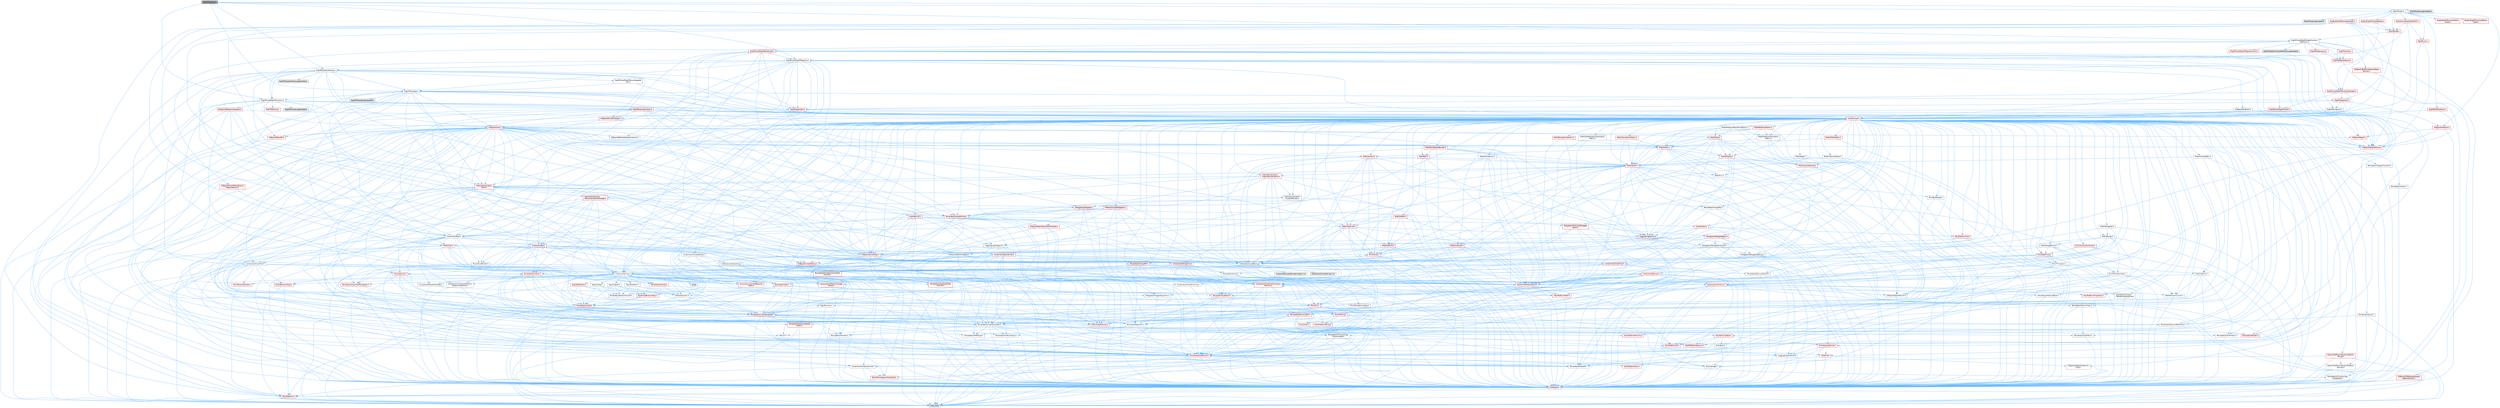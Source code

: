 digraph "RigVMSchema.h"
{
 // INTERACTIVE_SVG=YES
 // LATEX_PDF_SIZE
  bgcolor="transparent";
  edge [fontname=Helvetica,fontsize=10,labelfontname=Helvetica,labelfontsize=10];
  node [fontname=Helvetica,fontsize=10,shape=box,height=0.2,width=0.4];
  Node1 [id="Node000001",label="RigVMSchema.h",height=0.2,width=0.4,color="gray40", fillcolor="grey60", style="filled", fontcolor="black",tooltip=" "];
  Node1 -> Node2 [id="edge1_Node000001_Node000002",color="steelblue1",style="solid",tooltip=" "];
  Node2 [id="Node000002",label="RigVMCore/RigVMRegistry.h",height=0.2,width=0.4,color="grey40", fillcolor="white", style="filled",URL="$dc/d40/RigVMRegistry_8h.html",tooltip=" "];
  Node2 -> Node3 [id="edge2_Node000002_Node000003",color="steelblue1",style="solid",tooltip=" "];
  Node3 [id="Node000003",label="Containers/Array.h",height=0.2,width=0.4,color="grey40", fillcolor="white", style="filled",URL="$df/dd0/Array_8h.html",tooltip=" "];
  Node3 -> Node4 [id="edge3_Node000003_Node000004",color="steelblue1",style="solid",tooltip=" "];
  Node4 [id="Node000004",label="CoreTypes.h",height=0.2,width=0.4,color="red", fillcolor="#FFF0F0", style="filled",URL="$dc/dec/CoreTypes_8h.html",tooltip=" "];
  Node4 -> Node5 [id="edge4_Node000004_Node000005",color="steelblue1",style="solid",tooltip=" "];
  Node5 [id="Node000005",label="HAL/Platform.h",height=0.2,width=0.4,color="red", fillcolor="#FFF0F0", style="filled",URL="$d9/dd0/Platform_8h.html",tooltip=" "];
  Node5 -> Node8 [id="edge5_Node000005_Node000008",color="steelblue1",style="solid",tooltip=" "];
  Node8 [id="Node000008",label="type_traits",height=0.2,width=0.4,color="grey60", fillcolor="#E0E0E0", style="filled",tooltip=" "];
  Node3 -> Node18 [id="edge6_Node000003_Node000018",color="steelblue1",style="solid",tooltip=" "];
  Node18 [id="Node000018",label="Misc/AssertionMacros.h",height=0.2,width=0.4,color="red", fillcolor="#FFF0F0", style="filled",URL="$d0/dfa/AssertionMacros_8h.html",tooltip=" "];
  Node18 -> Node4 [id="edge7_Node000018_Node000004",color="steelblue1",style="solid",tooltip=" "];
  Node18 -> Node5 [id="edge8_Node000018_Node000005",color="steelblue1",style="solid",tooltip=" "];
  Node18 -> Node19 [id="edge9_Node000018_Node000019",color="steelblue1",style="solid",tooltip=" "];
  Node19 [id="Node000019",label="HAL/PlatformMisc.h",height=0.2,width=0.4,color="red", fillcolor="#FFF0F0", style="filled",URL="$d0/df5/PlatformMisc_8h.html",tooltip=" "];
  Node19 -> Node4 [id="edge10_Node000019_Node000004",color="steelblue1",style="solid",tooltip=" "];
  Node18 -> Node55 [id="edge11_Node000018_Node000055",color="steelblue1",style="solid",tooltip=" "];
  Node55 [id="Node000055",label="Templates/EnableIf.h",height=0.2,width=0.4,color="grey40", fillcolor="white", style="filled",URL="$d7/d60/EnableIf_8h.html",tooltip=" "];
  Node55 -> Node4 [id="edge12_Node000055_Node000004",color="steelblue1",style="solid",tooltip=" "];
  Node18 -> Node61 [id="edge13_Node000018_Node000061",color="steelblue1",style="solid",tooltip=" "];
  Node61 [id="Node000061",label="Misc/VarArgs.h",height=0.2,width=0.4,color="grey40", fillcolor="white", style="filled",URL="$d5/d6f/VarArgs_8h.html",tooltip=" "];
  Node61 -> Node4 [id="edge14_Node000061_Node000004",color="steelblue1",style="solid",tooltip=" "];
  Node3 -> Node69 [id="edge15_Node000003_Node000069",color="steelblue1",style="solid",tooltip=" "];
  Node69 [id="Node000069",label="Misc/IntrusiveUnsetOptional\lState.h",height=0.2,width=0.4,color="red", fillcolor="#FFF0F0", style="filled",URL="$d2/d0a/IntrusiveUnsetOptionalState_8h.html",tooltip=" "];
  Node3 -> Node71 [id="edge16_Node000003_Node000071",color="steelblue1",style="solid",tooltip=" "];
  Node71 [id="Node000071",label="Misc/ReverseIterate.h",height=0.2,width=0.4,color="red", fillcolor="#FFF0F0", style="filled",URL="$db/de3/ReverseIterate_8h.html",tooltip=" "];
  Node71 -> Node5 [id="edge17_Node000071_Node000005",color="steelblue1",style="solid",tooltip=" "];
  Node3 -> Node73 [id="edge18_Node000003_Node000073",color="steelblue1",style="solid",tooltip=" "];
  Node73 [id="Node000073",label="HAL/UnrealMemory.h",height=0.2,width=0.4,color="red", fillcolor="#FFF0F0", style="filled",URL="$d9/d96/UnrealMemory_8h.html",tooltip=" "];
  Node73 -> Node4 [id="edge19_Node000073_Node000004",color="steelblue1",style="solid",tooltip=" "];
  Node73 -> Node77 [id="edge20_Node000073_Node000077",color="steelblue1",style="solid",tooltip=" "];
  Node77 [id="Node000077",label="HAL/MemoryBase.h",height=0.2,width=0.4,color="red", fillcolor="#FFF0F0", style="filled",URL="$d6/d9f/MemoryBase_8h.html",tooltip=" "];
  Node77 -> Node4 [id="edge21_Node000077_Node000004",color="steelblue1",style="solid",tooltip=" "];
  Node77 -> Node48 [id="edge22_Node000077_Node000048",color="steelblue1",style="solid",tooltip=" "];
  Node48 [id="Node000048",label="HAL/PlatformAtomics.h",height=0.2,width=0.4,color="red", fillcolor="#FFF0F0", style="filled",URL="$d3/d36/PlatformAtomics_8h.html",tooltip=" "];
  Node48 -> Node4 [id="edge23_Node000048_Node000004",color="steelblue1",style="solid",tooltip=" "];
  Node77 -> Node31 [id="edge24_Node000077_Node000031",color="steelblue1",style="solid",tooltip=" "];
  Node31 [id="Node000031",label="HAL/PlatformCrt.h",height=0.2,width=0.4,color="red", fillcolor="#FFF0F0", style="filled",URL="$d8/d75/PlatformCrt_8h.html",tooltip=" "];
  Node77 -> Node78 [id="edge25_Node000077_Node000078",color="steelblue1",style="solid",tooltip=" "];
  Node78 [id="Node000078",label="Misc/Exec.h",height=0.2,width=0.4,color="grey40", fillcolor="white", style="filled",URL="$de/ddb/Exec_8h.html",tooltip=" "];
  Node78 -> Node4 [id="edge26_Node000078_Node000004",color="steelblue1",style="solid",tooltip=" "];
  Node78 -> Node18 [id="edge27_Node000078_Node000018",color="steelblue1",style="solid",tooltip=" "];
  Node77 -> Node79 [id="edge28_Node000077_Node000079",color="steelblue1",style="solid",tooltip=" "];
  Node79 [id="Node000079",label="Misc/OutputDevice.h",height=0.2,width=0.4,color="red", fillcolor="#FFF0F0", style="filled",URL="$d7/d32/OutputDevice_8h.html",tooltip=" "];
  Node79 -> Node26 [id="edge29_Node000079_Node000026",color="steelblue1",style="solid",tooltip=" "];
  Node26 [id="Node000026",label="CoreFwd.h",height=0.2,width=0.4,color="red", fillcolor="#FFF0F0", style="filled",URL="$d1/d1e/CoreFwd_8h.html",tooltip=" "];
  Node26 -> Node4 [id="edge30_Node000026_Node000004",color="steelblue1",style="solid",tooltip=" "];
  Node26 -> Node27 [id="edge31_Node000026_Node000027",color="steelblue1",style="solid",tooltip=" "];
  Node27 [id="Node000027",label="Containers/ContainersFwd.h",height=0.2,width=0.4,color="grey40", fillcolor="white", style="filled",URL="$d4/d0a/ContainersFwd_8h.html",tooltip=" "];
  Node27 -> Node5 [id="edge32_Node000027_Node000005",color="steelblue1",style="solid",tooltip=" "];
  Node27 -> Node4 [id="edge33_Node000027_Node000004",color="steelblue1",style="solid",tooltip=" "];
  Node27 -> Node24 [id="edge34_Node000027_Node000024",color="steelblue1",style="solid",tooltip=" "];
  Node24 [id="Node000024",label="Traits/IsContiguousContainer.h",height=0.2,width=0.4,color="red", fillcolor="#FFF0F0", style="filled",URL="$d5/d3c/IsContiguousContainer_8h.html",tooltip=" "];
  Node24 -> Node4 [id="edge35_Node000024_Node000004",color="steelblue1",style="solid",tooltip=" "];
  Node26 -> Node29 [id="edge36_Node000026_Node000029",color="steelblue1",style="solid",tooltip=" "];
  Node29 [id="Node000029",label="UObject/UObjectHierarchy\lFwd.h",height=0.2,width=0.4,color="grey40", fillcolor="white", style="filled",URL="$d3/d13/UObjectHierarchyFwd_8h.html",tooltip=" "];
  Node79 -> Node4 [id="edge37_Node000079_Node000004",color="steelblue1",style="solid",tooltip=" "];
  Node79 -> Node80 [id="edge38_Node000079_Node000080",color="steelblue1",style="solid",tooltip=" "];
  Node80 [id="Node000080",label="Logging/LogVerbosity.h",height=0.2,width=0.4,color="grey40", fillcolor="white", style="filled",URL="$d2/d8f/LogVerbosity_8h.html",tooltip=" "];
  Node80 -> Node4 [id="edge39_Node000080_Node000004",color="steelblue1",style="solid",tooltip=" "];
  Node79 -> Node61 [id="edge40_Node000079_Node000061",color="steelblue1",style="solid",tooltip=" "];
  Node73 -> Node90 [id="edge41_Node000073_Node000090",color="steelblue1",style="solid",tooltip=" "];
  Node90 [id="Node000090",label="HAL/PlatformMemory.h",height=0.2,width=0.4,color="red", fillcolor="#FFF0F0", style="filled",URL="$de/d68/PlatformMemory_8h.html",tooltip=" "];
  Node90 -> Node4 [id="edge42_Node000090_Node000004",color="steelblue1",style="solid",tooltip=" "];
  Node73 -> Node93 [id="edge43_Node000073_Node000093",color="steelblue1",style="solid",tooltip=" "];
  Node93 [id="Node000093",label="Templates/IsPointer.h",height=0.2,width=0.4,color="grey40", fillcolor="white", style="filled",URL="$d7/d05/IsPointer_8h.html",tooltip=" "];
  Node93 -> Node4 [id="edge44_Node000093_Node000004",color="steelblue1",style="solid",tooltip=" "];
  Node3 -> Node94 [id="edge45_Node000003_Node000094",color="steelblue1",style="solid",tooltip=" "];
  Node94 [id="Node000094",label="Templates/UnrealTypeTraits.h",height=0.2,width=0.4,color="grey40", fillcolor="white", style="filled",URL="$d2/d2d/UnrealTypeTraits_8h.html",tooltip=" "];
  Node94 -> Node4 [id="edge46_Node000094_Node000004",color="steelblue1",style="solid",tooltip=" "];
  Node94 -> Node93 [id="edge47_Node000094_Node000093",color="steelblue1",style="solid",tooltip=" "];
  Node94 -> Node18 [id="edge48_Node000094_Node000018",color="steelblue1",style="solid",tooltip=" "];
  Node94 -> Node86 [id="edge49_Node000094_Node000086",color="steelblue1",style="solid",tooltip=" "];
  Node86 [id="Node000086",label="Templates/AndOrNot.h",height=0.2,width=0.4,color="grey40", fillcolor="white", style="filled",URL="$db/d0a/AndOrNot_8h.html",tooltip=" "];
  Node86 -> Node4 [id="edge50_Node000086_Node000004",color="steelblue1",style="solid",tooltip=" "];
  Node94 -> Node55 [id="edge51_Node000094_Node000055",color="steelblue1",style="solid",tooltip=" "];
  Node94 -> Node95 [id="edge52_Node000094_Node000095",color="steelblue1",style="solid",tooltip=" "];
  Node95 [id="Node000095",label="Templates/IsArithmetic.h",height=0.2,width=0.4,color="grey40", fillcolor="white", style="filled",URL="$d2/d5d/IsArithmetic_8h.html",tooltip=" "];
  Node95 -> Node4 [id="edge53_Node000095_Node000004",color="steelblue1",style="solid",tooltip=" "];
  Node94 -> Node58 [id="edge54_Node000094_Node000058",color="steelblue1",style="solid",tooltip=" "];
  Node58 [id="Node000058",label="IsEnum.h",height=0.2,width=0.4,color="grey40", fillcolor="white", style="filled",URL="$d4/de5/IsEnum_8h.html",tooltip=" "];
  Node94 -> Node96 [id="edge55_Node000094_Node000096",color="steelblue1",style="solid",tooltip=" "];
  Node96 [id="Node000096",label="Templates/Models.h",height=0.2,width=0.4,color="red", fillcolor="#FFF0F0", style="filled",URL="$d3/d0c/Models_8h.html",tooltip=" "];
  Node94 -> Node97 [id="edge56_Node000094_Node000097",color="steelblue1",style="solid",tooltip=" "];
  Node97 [id="Node000097",label="Templates/IsPODType.h",height=0.2,width=0.4,color="grey40", fillcolor="white", style="filled",URL="$d7/db1/IsPODType_8h.html",tooltip=" "];
  Node97 -> Node4 [id="edge57_Node000097_Node000004",color="steelblue1",style="solid",tooltip=" "];
  Node94 -> Node98 [id="edge58_Node000094_Node000098",color="steelblue1",style="solid",tooltip=" "];
  Node98 [id="Node000098",label="Templates/IsUECoreType.h",height=0.2,width=0.4,color="grey40", fillcolor="white", style="filled",URL="$d1/db8/IsUECoreType_8h.html",tooltip=" "];
  Node98 -> Node4 [id="edge59_Node000098_Node000004",color="steelblue1",style="solid",tooltip=" "];
  Node98 -> Node8 [id="edge60_Node000098_Node000008",color="steelblue1",style="solid",tooltip=" "];
  Node94 -> Node87 [id="edge61_Node000094_Node000087",color="steelblue1",style="solid",tooltip=" "];
  Node87 [id="Node000087",label="Templates/IsTriviallyCopy\lConstructible.h",height=0.2,width=0.4,color="grey40", fillcolor="white", style="filled",URL="$d3/d78/IsTriviallyCopyConstructible_8h.html",tooltip=" "];
  Node87 -> Node4 [id="edge62_Node000087_Node000004",color="steelblue1",style="solid",tooltip=" "];
  Node87 -> Node8 [id="edge63_Node000087_Node000008",color="steelblue1",style="solid",tooltip=" "];
  Node3 -> Node99 [id="edge64_Node000003_Node000099",color="steelblue1",style="solid",tooltip=" "];
  Node99 [id="Node000099",label="Templates/UnrealTemplate.h",height=0.2,width=0.4,color="red", fillcolor="#FFF0F0", style="filled",URL="$d4/d24/UnrealTemplate_8h.html",tooltip=" "];
  Node99 -> Node4 [id="edge65_Node000099_Node000004",color="steelblue1",style="solid",tooltip=" "];
  Node99 -> Node93 [id="edge66_Node000099_Node000093",color="steelblue1",style="solid",tooltip=" "];
  Node99 -> Node73 [id="edge67_Node000099_Node000073",color="steelblue1",style="solid",tooltip=" "];
  Node99 -> Node94 [id="edge68_Node000099_Node000094",color="steelblue1",style="solid",tooltip=" "];
  Node99 -> Node102 [id="edge69_Node000099_Node000102",color="steelblue1",style="solid",tooltip=" "];
  Node102 [id="Node000102",label="Templates/RemoveReference.h",height=0.2,width=0.4,color="grey40", fillcolor="white", style="filled",URL="$da/dbe/RemoveReference_8h.html",tooltip=" "];
  Node102 -> Node4 [id="edge70_Node000102_Node000004",color="steelblue1",style="solid",tooltip=" "];
  Node99 -> Node63 [id="edge71_Node000099_Node000063",color="steelblue1",style="solid",tooltip=" "];
  Node63 [id="Node000063",label="Templates/Requires.h",height=0.2,width=0.4,color="grey40", fillcolor="white", style="filled",URL="$dc/d96/Requires_8h.html",tooltip=" "];
  Node63 -> Node55 [id="edge72_Node000063_Node000055",color="steelblue1",style="solid",tooltip=" "];
  Node63 -> Node8 [id="edge73_Node000063_Node000008",color="steelblue1",style="solid",tooltip=" "];
  Node99 -> Node103 [id="edge74_Node000099_Node000103",color="steelblue1",style="solid",tooltip=" "];
  Node103 [id="Node000103",label="Templates/TypeCompatible\lBytes.h",height=0.2,width=0.4,color="red", fillcolor="#FFF0F0", style="filled",URL="$df/d0a/TypeCompatibleBytes_8h.html",tooltip=" "];
  Node103 -> Node4 [id="edge75_Node000103_Node000004",color="steelblue1",style="solid",tooltip=" "];
  Node103 -> Node8 [id="edge76_Node000103_Node000008",color="steelblue1",style="solid",tooltip=" "];
  Node99 -> Node24 [id="edge77_Node000099_Node000024",color="steelblue1",style="solid",tooltip=" "];
  Node99 -> Node8 [id="edge78_Node000099_Node000008",color="steelblue1",style="solid",tooltip=" "];
  Node3 -> Node105 [id="edge79_Node000003_Node000105",color="steelblue1",style="solid",tooltip=" "];
  Node105 [id="Node000105",label="Containers/AllowShrinking.h",height=0.2,width=0.4,color="grey40", fillcolor="white", style="filled",URL="$d7/d1a/AllowShrinking_8h.html",tooltip=" "];
  Node105 -> Node4 [id="edge80_Node000105_Node000004",color="steelblue1",style="solid",tooltip=" "];
  Node3 -> Node106 [id="edge81_Node000003_Node000106",color="steelblue1",style="solid",tooltip=" "];
  Node106 [id="Node000106",label="Containers/ContainerAllocation\lPolicies.h",height=0.2,width=0.4,color="red", fillcolor="#FFF0F0", style="filled",URL="$d7/dff/ContainerAllocationPolicies_8h.html",tooltip=" "];
  Node106 -> Node4 [id="edge82_Node000106_Node000004",color="steelblue1",style="solid",tooltip=" "];
  Node106 -> Node106 [id="edge83_Node000106_Node000106",color="steelblue1",style="solid",tooltip=" "];
  Node106 -> Node108 [id="edge84_Node000106_Node000108",color="steelblue1",style="solid",tooltip=" "];
  Node108 [id="Node000108",label="HAL/PlatformMath.h",height=0.2,width=0.4,color="red", fillcolor="#FFF0F0", style="filled",URL="$dc/d53/PlatformMath_8h.html",tooltip=" "];
  Node108 -> Node4 [id="edge85_Node000108_Node000004",color="steelblue1",style="solid",tooltip=" "];
  Node106 -> Node73 [id="edge86_Node000106_Node000073",color="steelblue1",style="solid",tooltip=" "];
  Node106 -> Node41 [id="edge87_Node000106_Node000041",color="steelblue1",style="solid",tooltip=" "];
  Node41 [id="Node000041",label="Math/NumericLimits.h",height=0.2,width=0.4,color="grey40", fillcolor="white", style="filled",URL="$df/d1b/NumericLimits_8h.html",tooltip=" "];
  Node41 -> Node4 [id="edge88_Node000041_Node000004",color="steelblue1",style="solid",tooltip=" "];
  Node106 -> Node18 [id="edge89_Node000106_Node000018",color="steelblue1",style="solid",tooltip=" "];
  Node106 -> Node117 [id="edge90_Node000106_Node000117",color="steelblue1",style="solid",tooltip=" "];
  Node117 [id="Node000117",label="Templates/MemoryOps.h",height=0.2,width=0.4,color="red", fillcolor="#FFF0F0", style="filled",URL="$db/dea/MemoryOps_8h.html",tooltip=" "];
  Node117 -> Node4 [id="edge91_Node000117_Node000004",color="steelblue1",style="solid",tooltip=" "];
  Node117 -> Node73 [id="edge92_Node000117_Node000073",color="steelblue1",style="solid",tooltip=" "];
  Node117 -> Node88 [id="edge93_Node000117_Node000088",color="steelblue1",style="solid",tooltip=" "];
  Node88 [id="Node000088",label="Templates/IsTriviallyCopy\lAssignable.h",height=0.2,width=0.4,color="grey40", fillcolor="white", style="filled",URL="$d2/df2/IsTriviallyCopyAssignable_8h.html",tooltip=" "];
  Node88 -> Node4 [id="edge94_Node000088_Node000004",color="steelblue1",style="solid",tooltip=" "];
  Node88 -> Node8 [id="edge95_Node000088_Node000008",color="steelblue1",style="solid",tooltip=" "];
  Node117 -> Node87 [id="edge96_Node000117_Node000087",color="steelblue1",style="solid",tooltip=" "];
  Node117 -> Node63 [id="edge97_Node000117_Node000063",color="steelblue1",style="solid",tooltip=" "];
  Node117 -> Node94 [id="edge98_Node000117_Node000094",color="steelblue1",style="solid",tooltip=" "];
  Node117 -> Node8 [id="edge99_Node000117_Node000008",color="steelblue1",style="solid",tooltip=" "];
  Node106 -> Node103 [id="edge100_Node000106_Node000103",color="steelblue1",style="solid",tooltip=" "];
  Node106 -> Node8 [id="edge101_Node000106_Node000008",color="steelblue1",style="solid",tooltip=" "];
  Node3 -> Node118 [id="edge102_Node000003_Node000118",color="steelblue1",style="solid",tooltip=" "];
  Node118 [id="Node000118",label="Containers/ContainerElement\lTypeCompatibility.h",height=0.2,width=0.4,color="grey40", fillcolor="white", style="filled",URL="$df/ddf/ContainerElementTypeCompatibility_8h.html",tooltip=" "];
  Node118 -> Node4 [id="edge103_Node000118_Node000004",color="steelblue1",style="solid",tooltip=" "];
  Node118 -> Node94 [id="edge104_Node000118_Node000094",color="steelblue1",style="solid",tooltip=" "];
  Node3 -> Node119 [id="edge105_Node000003_Node000119",color="steelblue1",style="solid",tooltip=" "];
  Node119 [id="Node000119",label="Serialization/Archive.h",height=0.2,width=0.4,color="red", fillcolor="#FFF0F0", style="filled",URL="$d7/d3b/Archive_8h.html",tooltip=" "];
  Node119 -> Node26 [id="edge106_Node000119_Node000026",color="steelblue1",style="solid",tooltip=" "];
  Node119 -> Node4 [id="edge107_Node000119_Node000004",color="steelblue1",style="solid",tooltip=" "];
  Node119 -> Node120 [id="edge108_Node000119_Node000120",color="steelblue1",style="solid",tooltip=" "];
  Node120 [id="Node000120",label="HAL/PlatformProperties.h",height=0.2,width=0.4,color="red", fillcolor="#FFF0F0", style="filled",URL="$d9/db0/PlatformProperties_8h.html",tooltip=" "];
  Node120 -> Node4 [id="edge109_Node000120_Node000004",color="steelblue1",style="solid",tooltip=" "];
  Node119 -> Node123 [id="edge110_Node000119_Node000123",color="steelblue1",style="solid",tooltip=" "];
  Node123 [id="Node000123",label="Internationalization\l/TextNamespaceFwd.h",height=0.2,width=0.4,color="grey40", fillcolor="white", style="filled",URL="$d8/d97/TextNamespaceFwd_8h.html",tooltip=" "];
  Node123 -> Node4 [id="edge111_Node000123_Node000004",color="steelblue1",style="solid",tooltip=" "];
  Node119 -> Node18 [id="edge112_Node000119_Node000018",color="steelblue1",style="solid",tooltip=" "];
  Node119 -> Node124 [id="edge113_Node000119_Node000124",color="steelblue1",style="solid",tooltip=" "];
  Node124 [id="Node000124",label="Misc/EngineVersionBase.h",height=0.2,width=0.4,color="grey40", fillcolor="white", style="filled",URL="$d5/d2b/EngineVersionBase_8h.html",tooltip=" "];
  Node124 -> Node4 [id="edge114_Node000124_Node000004",color="steelblue1",style="solid",tooltip=" "];
  Node119 -> Node61 [id="edge115_Node000119_Node000061",color="steelblue1",style="solid",tooltip=" "];
  Node119 -> Node55 [id="edge116_Node000119_Node000055",color="steelblue1",style="solid",tooltip=" "];
  Node119 -> Node127 [id="edge117_Node000119_Node000127",color="steelblue1",style="solid",tooltip=" "];
  Node127 [id="Node000127",label="Templates/IsEnumClass.h",height=0.2,width=0.4,color="grey40", fillcolor="white", style="filled",URL="$d7/d15/IsEnumClass_8h.html",tooltip=" "];
  Node127 -> Node4 [id="edge118_Node000127_Node000004",color="steelblue1",style="solid",tooltip=" "];
  Node127 -> Node86 [id="edge119_Node000127_Node000086",color="steelblue1",style="solid",tooltip=" "];
  Node119 -> Node99 [id="edge120_Node000119_Node000099",color="steelblue1",style="solid",tooltip=" "];
  Node119 -> Node128 [id="edge121_Node000119_Node000128",color="steelblue1",style="solid",tooltip=" "];
  Node128 [id="Node000128",label="UObject/ObjectVersion.h",height=0.2,width=0.4,color="grey40", fillcolor="white", style="filled",URL="$da/d63/ObjectVersion_8h.html",tooltip=" "];
  Node128 -> Node4 [id="edge122_Node000128_Node000004",color="steelblue1",style="solid",tooltip=" "];
  Node3 -> Node129 [id="edge123_Node000003_Node000129",color="steelblue1",style="solid",tooltip=" "];
  Node129 [id="Node000129",label="Serialization/MemoryImage\lWriter.h",height=0.2,width=0.4,color="red", fillcolor="#FFF0F0", style="filled",URL="$d0/d08/MemoryImageWriter_8h.html",tooltip=" "];
  Node129 -> Node4 [id="edge124_Node000129_Node000004",color="steelblue1",style="solid",tooltip=" "];
  Node3 -> Node143 [id="edge125_Node000003_Node000143",color="steelblue1",style="solid",tooltip=" "];
  Node143 [id="Node000143",label="Algo/Heapify.h",height=0.2,width=0.4,color="grey40", fillcolor="white", style="filled",URL="$d0/d2a/Heapify_8h.html",tooltip=" "];
  Node143 -> Node144 [id="edge126_Node000143_Node000144",color="steelblue1",style="solid",tooltip=" "];
  Node144 [id="Node000144",label="Algo/Impl/BinaryHeap.h",height=0.2,width=0.4,color="red", fillcolor="#FFF0F0", style="filled",URL="$d7/da3/Algo_2Impl_2BinaryHeap_8h.html",tooltip=" "];
  Node144 -> Node145 [id="edge127_Node000144_Node000145",color="steelblue1",style="solid",tooltip=" "];
  Node145 [id="Node000145",label="Templates/Invoke.h",height=0.2,width=0.4,color="red", fillcolor="#FFF0F0", style="filled",URL="$d7/deb/Invoke_8h.html",tooltip=" "];
  Node145 -> Node4 [id="edge128_Node000145_Node000004",color="steelblue1",style="solid",tooltip=" "];
  Node145 -> Node99 [id="edge129_Node000145_Node000099",color="steelblue1",style="solid",tooltip=" "];
  Node145 -> Node8 [id="edge130_Node000145_Node000008",color="steelblue1",style="solid",tooltip=" "];
  Node144 -> Node8 [id="edge131_Node000144_Node000008",color="steelblue1",style="solid",tooltip=" "];
  Node143 -> Node149 [id="edge132_Node000143_Node000149",color="steelblue1",style="solid",tooltip=" "];
  Node149 [id="Node000149",label="Templates/IdentityFunctor.h",height=0.2,width=0.4,color="grey40", fillcolor="white", style="filled",URL="$d7/d2e/IdentityFunctor_8h.html",tooltip=" "];
  Node149 -> Node5 [id="edge133_Node000149_Node000005",color="steelblue1",style="solid",tooltip=" "];
  Node143 -> Node145 [id="edge134_Node000143_Node000145",color="steelblue1",style="solid",tooltip=" "];
  Node143 -> Node150 [id="edge135_Node000143_Node000150",color="steelblue1",style="solid",tooltip=" "];
  Node150 [id="Node000150",label="Templates/Less.h",height=0.2,width=0.4,color="grey40", fillcolor="white", style="filled",URL="$de/dc8/Less_8h.html",tooltip=" "];
  Node150 -> Node4 [id="edge136_Node000150_Node000004",color="steelblue1",style="solid",tooltip=" "];
  Node150 -> Node99 [id="edge137_Node000150_Node000099",color="steelblue1",style="solid",tooltip=" "];
  Node143 -> Node99 [id="edge138_Node000143_Node000099",color="steelblue1",style="solid",tooltip=" "];
  Node3 -> Node151 [id="edge139_Node000003_Node000151",color="steelblue1",style="solid",tooltip=" "];
  Node151 [id="Node000151",label="Algo/HeapSort.h",height=0.2,width=0.4,color="grey40", fillcolor="white", style="filled",URL="$d3/d92/HeapSort_8h.html",tooltip=" "];
  Node151 -> Node144 [id="edge140_Node000151_Node000144",color="steelblue1",style="solid",tooltip=" "];
  Node151 -> Node149 [id="edge141_Node000151_Node000149",color="steelblue1",style="solid",tooltip=" "];
  Node151 -> Node150 [id="edge142_Node000151_Node000150",color="steelblue1",style="solid",tooltip=" "];
  Node151 -> Node99 [id="edge143_Node000151_Node000099",color="steelblue1",style="solid",tooltip=" "];
  Node3 -> Node152 [id="edge144_Node000003_Node000152",color="steelblue1",style="solid",tooltip=" "];
  Node152 [id="Node000152",label="Algo/IsHeap.h",height=0.2,width=0.4,color="grey40", fillcolor="white", style="filled",URL="$de/d32/IsHeap_8h.html",tooltip=" "];
  Node152 -> Node144 [id="edge145_Node000152_Node000144",color="steelblue1",style="solid",tooltip=" "];
  Node152 -> Node149 [id="edge146_Node000152_Node000149",color="steelblue1",style="solid",tooltip=" "];
  Node152 -> Node145 [id="edge147_Node000152_Node000145",color="steelblue1",style="solid",tooltip=" "];
  Node152 -> Node150 [id="edge148_Node000152_Node000150",color="steelblue1",style="solid",tooltip=" "];
  Node152 -> Node99 [id="edge149_Node000152_Node000099",color="steelblue1",style="solid",tooltip=" "];
  Node3 -> Node144 [id="edge150_Node000003_Node000144",color="steelblue1",style="solid",tooltip=" "];
  Node3 -> Node153 [id="edge151_Node000003_Node000153",color="steelblue1",style="solid",tooltip=" "];
  Node153 [id="Node000153",label="Algo/StableSort.h",height=0.2,width=0.4,color="red", fillcolor="#FFF0F0", style="filled",URL="$d7/d3c/StableSort_8h.html",tooltip=" "];
  Node153 -> Node149 [id="edge152_Node000153_Node000149",color="steelblue1",style="solid",tooltip=" "];
  Node153 -> Node145 [id="edge153_Node000153_Node000145",color="steelblue1",style="solid",tooltip=" "];
  Node153 -> Node150 [id="edge154_Node000153_Node000150",color="steelblue1",style="solid",tooltip=" "];
  Node153 -> Node99 [id="edge155_Node000153_Node000099",color="steelblue1",style="solid",tooltip=" "];
  Node3 -> Node156 [id="edge156_Node000003_Node000156",color="steelblue1",style="solid",tooltip=" "];
  Node156 [id="Node000156",label="Concepts/GetTypeHashable.h",height=0.2,width=0.4,color="grey40", fillcolor="white", style="filled",URL="$d3/da2/GetTypeHashable_8h.html",tooltip=" "];
  Node156 -> Node4 [id="edge157_Node000156_Node000004",color="steelblue1",style="solid",tooltip=" "];
  Node156 -> Node134 [id="edge158_Node000156_Node000134",color="steelblue1",style="solid",tooltip=" "];
  Node134 [id="Node000134",label="Templates/TypeHash.h",height=0.2,width=0.4,color="red", fillcolor="#FFF0F0", style="filled",URL="$d1/d62/TypeHash_8h.html",tooltip=" "];
  Node134 -> Node4 [id="edge159_Node000134_Node000004",color="steelblue1",style="solid",tooltip=" "];
  Node134 -> Node63 [id="edge160_Node000134_Node000063",color="steelblue1",style="solid",tooltip=" "];
  Node134 -> Node135 [id="edge161_Node000134_Node000135",color="steelblue1",style="solid",tooltip=" "];
  Node135 [id="Node000135",label="Misc/Crc.h",height=0.2,width=0.4,color="red", fillcolor="#FFF0F0", style="filled",URL="$d4/dd2/Crc_8h.html",tooltip=" "];
  Node135 -> Node4 [id="edge162_Node000135_Node000004",color="steelblue1",style="solid",tooltip=" "];
  Node135 -> Node75 [id="edge163_Node000135_Node000075",color="steelblue1",style="solid",tooltip=" "];
  Node75 [id="Node000075",label="HAL/PlatformString.h",height=0.2,width=0.4,color="red", fillcolor="#FFF0F0", style="filled",URL="$db/db5/PlatformString_8h.html",tooltip=" "];
  Node75 -> Node4 [id="edge164_Node000075_Node000004",color="steelblue1",style="solid",tooltip=" "];
  Node135 -> Node18 [id="edge165_Node000135_Node000018",color="steelblue1",style="solid",tooltip=" "];
  Node135 -> Node136 [id="edge166_Node000135_Node000136",color="steelblue1",style="solid",tooltip=" "];
  Node136 [id="Node000136",label="Misc/CString.h",height=0.2,width=0.4,color="red", fillcolor="#FFF0F0", style="filled",URL="$d2/d49/CString_8h.html",tooltip=" "];
  Node136 -> Node4 [id="edge167_Node000136_Node000004",color="steelblue1",style="solid",tooltip=" "];
  Node136 -> Node31 [id="edge168_Node000136_Node000031",color="steelblue1",style="solid",tooltip=" "];
  Node136 -> Node75 [id="edge169_Node000136_Node000075",color="steelblue1",style="solid",tooltip=" "];
  Node136 -> Node18 [id="edge170_Node000136_Node000018",color="steelblue1",style="solid",tooltip=" "];
  Node136 -> Node137 [id="edge171_Node000136_Node000137",color="steelblue1",style="solid",tooltip=" "];
  Node137 [id="Node000137",label="Misc/Char.h",height=0.2,width=0.4,color="red", fillcolor="#FFF0F0", style="filled",URL="$d0/d58/Char_8h.html",tooltip=" "];
  Node137 -> Node4 [id="edge172_Node000137_Node000004",color="steelblue1",style="solid",tooltip=" "];
  Node137 -> Node8 [id="edge173_Node000137_Node000008",color="steelblue1",style="solid",tooltip=" "];
  Node136 -> Node61 [id="edge174_Node000136_Node000061",color="steelblue1",style="solid",tooltip=" "];
  Node135 -> Node137 [id="edge175_Node000135_Node000137",color="steelblue1",style="solid",tooltip=" "];
  Node135 -> Node94 [id="edge176_Node000135_Node000094",color="steelblue1",style="solid",tooltip=" "];
  Node134 -> Node8 [id="edge177_Node000134_Node000008",color="steelblue1",style="solid",tooltip=" "];
  Node3 -> Node149 [id="edge178_Node000003_Node000149",color="steelblue1",style="solid",tooltip=" "];
  Node3 -> Node145 [id="edge179_Node000003_Node000145",color="steelblue1",style="solid",tooltip=" "];
  Node3 -> Node150 [id="edge180_Node000003_Node000150",color="steelblue1",style="solid",tooltip=" "];
  Node3 -> Node157 [id="edge181_Node000003_Node000157",color="steelblue1",style="solid",tooltip=" "];
  Node157 [id="Node000157",label="Templates/LosesQualifiers\lFromTo.h",height=0.2,width=0.4,color="red", fillcolor="#FFF0F0", style="filled",URL="$d2/db3/LosesQualifiersFromTo_8h.html",tooltip=" "];
  Node157 -> Node8 [id="edge182_Node000157_Node000008",color="steelblue1",style="solid",tooltip=" "];
  Node3 -> Node63 [id="edge183_Node000003_Node000063",color="steelblue1",style="solid",tooltip=" "];
  Node3 -> Node158 [id="edge184_Node000003_Node000158",color="steelblue1",style="solid",tooltip=" "];
  Node158 [id="Node000158",label="Templates/Sorting.h",height=0.2,width=0.4,color="red", fillcolor="#FFF0F0", style="filled",URL="$d3/d9e/Sorting_8h.html",tooltip=" "];
  Node158 -> Node4 [id="edge185_Node000158_Node000004",color="steelblue1",style="solid",tooltip=" "];
  Node158 -> Node108 [id="edge186_Node000158_Node000108",color="steelblue1",style="solid",tooltip=" "];
  Node158 -> Node150 [id="edge187_Node000158_Node000150",color="steelblue1",style="solid",tooltip=" "];
  Node3 -> Node162 [id="edge188_Node000003_Node000162",color="steelblue1",style="solid",tooltip=" "];
  Node162 [id="Node000162",label="Templates/AlignmentTemplates.h",height=0.2,width=0.4,color="red", fillcolor="#FFF0F0", style="filled",URL="$dd/d32/AlignmentTemplates_8h.html",tooltip=" "];
  Node162 -> Node4 [id="edge189_Node000162_Node000004",color="steelblue1",style="solid",tooltip=" "];
  Node162 -> Node93 [id="edge190_Node000162_Node000093",color="steelblue1",style="solid",tooltip=" "];
  Node3 -> Node22 [id="edge191_Node000003_Node000022",color="steelblue1",style="solid",tooltip=" "];
  Node22 [id="Node000022",label="Traits/ElementType.h",height=0.2,width=0.4,color="red", fillcolor="#FFF0F0", style="filled",URL="$d5/d4f/ElementType_8h.html",tooltip=" "];
  Node22 -> Node5 [id="edge192_Node000022_Node000005",color="steelblue1",style="solid",tooltip=" "];
  Node22 -> Node8 [id="edge193_Node000022_Node000008",color="steelblue1",style="solid",tooltip=" "];
  Node3 -> Node114 [id="edge194_Node000003_Node000114",color="steelblue1",style="solid",tooltip=" "];
  Node114 [id="Node000114",label="limits",height=0.2,width=0.4,color="grey60", fillcolor="#E0E0E0", style="filled",tooltip=" "];
  Node3 -> Node8 [id="edge195_Node000003_Node000008",color="steelblue1",style="solid",tooltip=" "];
  Node2 -> Node163 [id="edge196_Node000002_Node000163",color="steelblue1",style="solid",tooltip=" "];
  Node163 [id="Node000163",label="Containers/ChunkedArray.h",height=0.2,width=0.4,color="grey40", fillcolor="white", style="filled",URL="$d8/db0/ChunkedArray_8h.html",tooltip=" "];
  Node163 -> Node4 [id="edge197_Node000163_Node000004",color="steelblue1",style="solid",tooltip=" "];
  Node163 -> Node18 [id="edge198_Node000163_Node000018",color="steelblue1",style="solid",tooltip=" "];
  Node163 -> Node69 [id="edge199_Node000163_Node000069",color="steelblue1",style="solid",tooltip=" "];
  Node163 -> Node94 [id="edge200_Node000163_Node000094",color="steelblue1",style="solid",tooltip=" "];
  Node163 -> Node164 [id="edge201_Node000163_Node000164",color="steelblue1",style="solid",tooltip=" "];
  Node164 [id="Node000164",label="Containers/IndirectArray.h",height=0.2,width=0.4,color="grey40", fillcolor="white", style="filled",URL="$de/d0e/IndirectArray_8h.html",tooltip=" "];
  Node164 -> Node4 [id="edge202_Node000164_Node000004",color="steelblue1",style="solid",tooltip=" "];
  Node164 -> Node18 [id="edge203_Node000164_Node000018",color="steelblue1",style="solid",tooltip=" "];
  Node164 -> Node73 [id="edge204_Node000164_Node000073",color="steelblue1",style="solid",tooltip=" "];
  Node164 -> Node94 [id="edge205_Node000164_Node000094",color="steelblue1",style="solid",tooltip=" "];
  Node164 -> Node106 [id="edge206_Node000164_Node000106",color="steelblue1",style="solid",tooltip=" "];
  Node164 -> Node3 [id="edge207_Node000164_Node000003",color="steelblue1",style="solid",tooltip=" "];
  Node2 -> Node165 [id="edge208_Node000002_Node000165",color="steelblue1",style="solid",tooltip=" "];
  Node165 [id="Node000165",label="Containers/Map.h",height=0.2,width=0.4,color="grey40", fillcolor="white", style="filled",URL="$df/d79/Map_8h.html",tooltip=" "];
  Node165 -> Node4 [id="edge209_Node000165_Node000004",color="steelblue1",style="solid",tooltip=" "];
  Node165 -> Node166 [id="edge210_Node000165_Node000166",color="steelblue1",style="solid",tooltip=" "];
  Node166 [id="Node000166",label="Algo/Reverse.h",height=0.2,width=0.4,color="grey40", fillcolor="white", style="filled",URL="$d5/d93/Reverse_8h.html",tooltip=" "];
  Node166 -> Node4 [id="edge211_Node000166_Node000004",color="steelblue1",style="solid",tooltip=" "];
  Node166 -> Node99 [id="edge212_Node000166_Node000099",color="steelblue1",style="solid",tooltip=" "];
  Node165 -> Node118 [id="edge213_Node000165_Node000118",color="steelblue1",style="solid",tooltip=" "];
  Node165 -> Node167 [id="edge214_Node000165_Node000167",color="steelblue1",style="solid",tooltip=" "];
  Node167 [id="Node000167",label="Containers/Set.h",height=0.2,width=0.4,color="red", fillcolor="#FFF0F0", style="filled",URL="$d4/d45/Set_8h.html",tooltip=" "];
  Node167 -> Node106 [id="edge215_Node000167_Node000106",color="steelblue1",style="solid",tooltip=" "];
  Node167 -> Node118 [id="edge216_Node000167_Node000118",color="steelblue1",style="solid",tooltip=" "];
  Node167 -> Node169 [id="edge217_Node000167_Node000169",color="steelblue1",style="solid",tooltip=" "];
  Node169 [id="Node000169",label="Containers/SparseArray.h",height=0.2,width=0.4,color="red", fillcolor="#FFF0F0", style="filled",URL="$d5/dbf/SparseArray_8h.html",tooltip=" "];
  Node169 -> Node4 [id="edge218_Node000169_Node000004",color="steelblue1",style="solid",tooltip=" "];
  Node169 -> Node18 [id="edge219_Node000169_Node000018",color="steelblue1",style="solid",tooltip=" "];
  Node169 -> Node73 [id="edge220_Node000169_Node000073",color="steelblue1",style="solid",tooltip=" "];
  Node169 -> Node94 [id="edge221_Node000169_Node000094",color="steelblue1",style="solid",tooltip=" "];
  Node169 -> Node99 [id="edge222_Node000169_Node000099",color="steelblue1",style="solid",tooltip=" "];
  Node169 -> Node106 [id="edge223_Node000169_Node000106",color="steelblue1",style="solid",tooltip=" "];
  Node169 -> Node150 [id="edge224_Node000169_Node000150",color="steelblue1",style="solid",tooltip=" "];
  Node169 -> Node3 [id="edge225_Node000169_Node000003",color="steelblue1",style="solid",tooltip=" "];
  Node169 -> Node161 [id="edge226_Node000169_Node000161",color="steelblue1",style="solid",tooltip=" "];
  Node161 [id="Node000161",label="Math/UnrealMathUtility.h",height=0.2,width=0.4,color="red", fillcolor="#FFF0F0", style="filled",URL="$db/db8/UnrealMathUtility_8h.html",tooltip=" "];
  Node161 -> Node4 [id="edge227_Node000161_Node000004",color="steelblue1",style="solid",tooltip=" "];
  Node161 -> Node18 [id="edge228_Node000161_Node000018",color="steelblue1",style="solid",tooltip=" "];
  Node161 -> Node108 [id="edge229_Node000161_Node000108",color="steelblue1",style="solid",tooltip=" "];
  Node161 -> Node63 [id="edge230_Node000161_Node000063",color="steelblue1",style="solid",tooltip=" "];
  Node169 -> Node170 [id="edge231_Node000169_Node000170",color="steelblue1",style="solid",tooltip=" "];
  Node170 [id="Node000170",label="Containers/ScriptArray.h",height=0.2,width=0.4,color="red", fillcolor="#FFF0F0", style="filled",URL="$dc/daf/ScriptArray_8h.html",tooltip=" "];
  Node170 -> Node4 [id="edge232_Node000170_Node000004",color="steelblue1",style="solid",tooltip=" "];
  Node170 -> Node18 [id="edge233_Node000170_Node000018",color="steelblue1",style="solid",tooltip=" "];
  Node170 -> Node73 [id="edge234_Node000170_Node000073",color="steelblue1",style="solid",tooltip=" "];
  Node170 -> Node105 [id="edge235_Node000170_Node000105",color="steelblue1",style="solid",tooltip=" "];
  Node170 -> Node106 [id="edge236_Node000170_Node000106",color="steelblue1",style="solid",tooltip=" "];
  Node170 -> Node3 [id="edge237_Node000170_Node000003",color="steelblue1",style="solid",tooltip=" "];
  Node169 -> Node171 [id="edge238_Node000169_Node000171",color="steelblue1",style="solid",tooltip=" "];
  Node171 [id="Node000171",label="Containers/BitArray.h",height=0.2,width=0.4,color="red", fillcolor="#FFF0F0", style="filled",URL="$d1/de4/BitArray_8h.html",tooltip=" "];
  Node171 -> Node106 [id="edge239_Node000171_Node000106",color="steelblue1",style="solid",tooltip=" "];
  Node171 -> Node4 [id="edge240_Node000171_Node000004",color="steelblue1",style="solid",tooltip=" "];
  Node171 -> Node48 [id="edge241_Node000171_Node000048",color="steelblue1",style="solid",tooltip=" "];
  Node171 -> Node73 [id="edge242_Node000171_Node000073",color="steelblue1",style="solid",tooltip=" "];
  Node171 -> Node161 [id="edge243_Node000171_Node000161",color="steelblue1",style="solid",tooltip=" "];
  Node171 -> Node18 [id="edge244_Node000171_Node000018",color="steelblue1",style="solid",tooltip=" "];
  Node171 -> Node119 [id="edge245_Node000171_Node000119",color="steelblue1",style="solid",tooltip=" "];
  Node171 -> Node129 [id="edge246_Node000171_Node000129",color="steelblue1",style="solid",tooltip=" "];
  Node171 -> Node55 [id="edge247_Node000171_Node000055",color="steelblue1",style="solid",tooltip=" "];
  Node171 -> Node145 [id="edge248_Node000171_Node000145",color="steelblue1",style="solid",tooltip=" "];
  Node171 -> Node99 [id="edge249_Node000171_Node000099",color="steelblue1",style="solid",tooltip=" "];
  Node171 -> Node94 [id="edge250_Node000171_Node000094",color="steelblue1",style="solid",tooltip=" "];
  Node169 -> Node129 [id="edge251_Node000169_Node000129",color="steelblue1",style="solid",tooltip=" "];
  Node169 -> Node188 [id="edge252_Node000169_Node000188",color="steelblue1",style="solid",tooltip=" "];
  Node188 [id="Node000188",label="Containers/UnrealString.h",height=0.2,width=0.4,color="grey40", fillcolor="white", style="filled",URL="$d5/dba/UnrealString_8h.html",tooltip=" "];
  Node188 -> Node189 [id="edge253_Node000188_Node000189",color="steelblue1",style="solid",tooltip=" "];
  Node189 [id="Node000189",label="Containers/UnrealStringIncludes.h.inl",height=0.2,width=0.4,color="grey60", fillcolor="#E0E0E0", style="filled",tooltip=" "];
  Node188 -> Node190 [id="edge254_Node000188_Node000190",color="steelblue1",style="solid",tooltip=" "];
  Node190 [id="Node000190",label="Containers/UnrealString.h.inl",height=0.2,width=0.4,color="grey60", fillcolor="#E0E0E0", style="filled",tooltip=" "];
  Node188 -> Node191 [id="edge255_Node000188_Node000191",color="steelblue1",style="solid",tooltip=" "];
  Node191 [id="Node000191",label="Misc/StringFormatArg.h",height=0.2,width=0.4,color="grey40", fillcolor="white", style="filled",URL="$d2/d16/StringFormatArg_8h.html",tooltip=" "];
  Node191 -> Node27 [id="edge256_Node000191_Node000027",color="steelblue1",style="solid",tooltip=" "];
  Node169 -> Node69 [id="edge257_Node000169_Node000069",color="steelblue1",style="solid",tooltip=" "];
  Node167 -> Node27 [id="edge258_Node000167_Node000027",color="steelblue1",style="solid",tooltip=" "];
  Node167 -> Node161 [id="edge259_Node000167_Node000161",color="steelblue1",style="solid",tooltip=" "];
  Node167 -> Node18 [id="edge260_Node000167_Node000018",color="steelblue1",style="solid",tooltip=" "];
  Node167 -> Node192 [id="edge261_Node000167_Node000192",color="steelblue1",style="solid",tooltip=" "];
  Node192 [id="Node000192",label="Misc/StructBuilder.h",height=0.2,width=0.4,color="grey40", fillcolor="white", style="filled",URL="$d9/db3/StructBuilder_8h.html",tooltip=" "];
  Node192 -> Node4 [id="edge262_Node000192_Node000004",color="steelblue1",style="solid",tooltip=" "];
  Node192 -> Node161 [id="edge263_Node000192_Node000161",color="steelblue1",style="solid",tooltip=" "];
  Node192 -> Node162 [id="edge264_Node000192_Node000162",color="steelblue1",style="solid",tooltip=" "];
  Node167 -> Node129 [id="edge265_Node000167_Node000129",color="steelblue1",style="solid",tooltip=" "];
  Node167 -> Node193 [id="edge266_Node000167_Node000193",color="steelblue1",style="solid",tooltip=" "];
  Node193 [id="Node000193",label="Templates/Function.h",height=0.2,width=0.4,color="red", fillcolor="#FFF0F0", style="filled",URL="$df/df5/Function_8h.html",tooltip=" "];
  Node193 -> Node4 [id="edge267_Node000193_Node000004",color="steelblue1",style="solid",tooltip=" "];
  Node193 -> Node18 [id="edge268_Node000193_Node000018",color="steelblue1",style="solid",tooltip=" "];
  Node193 -> Node69 [id="edge269_Node000193_Node000069",color="steelblue1",style="solid",tooltip=" "];
  Node193 -> Node73 [id="edge270_Node000193_Node000073",color="steelblue1",style="solid",tooltip=" "];
  Node193 -> Node94 [id="edge271_Node000193_Node000094",color="steelblue1",style="solid",tooltip=" "];
  Node193 -> Node145 [id="edge272_Node000193_Node000145",color="steelblue1",style="solid",tooltip=" "];
  Node193 -> Node99 [id="edge273_Node000193_Node000099",color="steelblue1",style="solid",tooltip=" "];
  Node193 -> Node63 [id="edge274_Node000193_Node000063",color="steelblue1",style="solid",tooltip=" "];
  Node193 -> Node161 [id="edge275_Node000193_Node000161",color="steelblue1",style="solid",tooltip=" "];
  Node193 -> Node8 [id="edge276_Node000193_Node000008",color="steelblue1",style="solid",tooltip=" "];
  Node167 -> Node158 [id="edge277_Node000167_Node000158",color="steelblue1",style="solid",tooltip=" "];
  Node167 -> Node134 [id="edge278_Node000167_Node000134",color="steelblue1",style="solid",tooltip=" "];
  Node167 -> Node99 [id="edge279_Node000167_Node000099",color="steelblue1",style="solid",tooltip=" "];
  Node167 -> Node8 [id="edge280_Node000167_Node000008",color="steelblue1",style="solid",tooltip=" "];
  Node165 -> Node188 [id="edge281_Node000165_Node000188",color="steelblue1",style="solid",tooltip=" "];
  Node165 -> Node18 [id="edge282_Node000165_Node000018",color="steelblue1",style="solid",tooltip=" "];
  Node165 -> Node192 [id="edge283_Node000165_Node000192",color="steelblue1",style="solid",tooltip=" "];
  Node165 -> Node193 [id="edge284_Node000165_Node000193",color="steelblue1",style="solid",tooltip=" "];
  Node165 -> Node158 [id="edge285_Node000165_Node000158",color="steelblue1",style="solid",tooltip=" "];
  Node165 -> Node196 [id="edge286_Node000165_Node000196",color="steelblue1",style="solid",tooltip=" "];
  Node196 [id="Node000196",label="Templates/Tuple.h",height=0.2,width=0.4,color="red", fillcolor="#FFF0F0", style="filled",URL="$d2/d4f/Tuple_8h.html",tooltip=" "];
  Node196 -> Node4 [id="edge287_Node000196_Node000004",color="steelblue1",style="solid",tooltip=" "];
  Node196 -> Node99 [id="edge288_Node000196_Node000099",color="steelblue1",style="solid",tooltip=" "];
  Node196 -> Node197 [id="edge289_Node000196_Node000197",color="steelblue1",style="solid",tooltip=" "];
  Node197 [id="Node000197",label="Delegates/IntegerSequence.h",height=0.2,width=0.4,color="grey40", fillcolor="white", style="filled",URL="$d2/dcc/IntegerSequence_8h.html",tooltip=" "];
  Node197 -> Node4 [id="edge290_Node000197_Node000004",color="steelblue1",style="solid",tooltip=" "];
  Node196 -> Node145 [id="edge291_Node000196_Node000145",color="steelblue1",style="solid",tooltip=" "];
  Node196 -> Node63 [id="edge292_Node000196_Node000063",color="steelblue1",style="solid",tooltip=" "];
  Node196 -> Node134 [id="edge293_Node000196_Node000134",color="steelblue1",style="solid",tooltip=" "];
  Node196 -> Node8 [id="edge294_Node000196_Node000008",color="steelblue1",style="solid",tooltip=" "];
  Node165 -> Node99 [id="edge295_Node000165_Node000099",color="steelblue1",style="solid",tooltip=" "];
  Node165 -> Node94 [id="edge296_Node000165_Node000094",color="steelblue1",style="solid",tooltip=" "];
  Node165 -> Node8 [id="edge297_Node000165_Node000008",color="steelblue1",style="solid",tooltip=" "];
  Node2 -> Node188 [id="edge298_Node000002_Node000188",color="steelblue1",style="solid",tooltip=" "];
  Node2 -> Node199 [id="edge299_Node000002_Node000199",color="steelblue1",style="solid",tooltip=" "];
  Node199 [id="Node000199",label="CoreMinimal.h",height=0.2,width=0.4,color="red", fillcolor="#FFF0F0", style="filled",URL="$d7/d67/CoreMinimal_8h.html",tooltip=" "];
  Node199 -> Node4 [id="edge300_Node000199_Node000004",color="steelblue1",style="solid",tooltip=" "];
  Node199 -> Node26 [id="edge301_Node000199_Node000026",color="steelblue1",style="solid",tooltip=" "];
  Node199 -> Node29 [id="edge302_Node000199_Node000029",color="steelblue1",style="solid",tooltip=" "];
  Node199 -> Node27 [id="edge303_Node000199_Node000027",color="steelblue1",style="solid",tooltip=" "];
  Node199 -> Node61 [id="edge304_Node000199_Node000061",color="steelblue1",style="solid",tooltip=" "];
  Node199 -> Node80 [id="edge305_Node000199_Node000080",color="steelblue1",style="solid",tooltip=" "];
  Node199 -> Node79 [id="edge306_Node000199_Node000079",color="steelblue1",style="solid",tooltip=" "];
  Node199 -> Node31 [id="edge307_Node000199_Node000031",color="steelblue1",style="solid",tooltip=" "];
  Node199 -> Node19 [id="edge308_Node000199_Node000019",color="steelblue1",style="solid",tooltip=" "];
  Node199 -> Node18 [id="edge309_Node000199_Node000018",color="steelblue1",style="solid",tooltip=" "];
  Node199 -> Node93 [id="edge310_Node000199_Node000093",color="steelblue1",style="solid",tooltip=" "];
  Node199 -> Node90 [id="edge311_Node000199_Node000090",color="steelblue1",style="solid",tooltip=" "];
  Node199 -> Node48 [id="edge312_Node000199_Node000048",color="steelblue1",style="solid",tooltip=" "];
  Node199 -> Node78 [id="edge313_Node000199_Node000078",color="steelblue1",style="solid",tooltip=" "];
  Node199 -> Node77 [id="edge314_Node000199_Node000077",color="steelblue1",style="solid",tooltip=" "];
  Node199 -> Node73 [id="edge315_Node000199_Node000073",color="steelblue1",style="solid",tooltip=" "];
  Node199 -> Node95 [id="edge316_Node000199_Node000095",color="steelblue1",style="solid",tooltip=" "];
  Node199 -> Node86 [id="edge317_Node000199_Node000086",color="steelblue1",style="solid",tooltip=" "];
  Node199 -> Node97 [id="edge318_Node000199_Node000097",color="steelblue1",style="solid",tooltip=" "];
  Node199 -> Node98 [id="edge319_Node000199_Node000098",color="steelblue1",style="solid",tooltip=" "];
  Node199 -> Node87 [id="edge320_Node000199_Node000087",color="steelblue1",style="solid",tooltip=" "];
  Node199 -> Node94 [id="edge321_Node000199_Node000094",color="steelblue1",style="solid",tooltip=" "];
  Node199 -> Node55 [id="edge322_Node000199_Node000055",color="steelblue1",style="solid",tooltip=" "];
  Node199 -> Node102 [id="edge323_Node000199_Node000102",color="steelblue1",style="solid",tooltip=" "];
  Node199 -> Node200 [id="edge324_Node000199_Node000200",color="steelblue1",style="solid",tooltip=" "];
  Node200 [id="Node000200",label="Templates/IntegralConstant.h",height=0.2,width=0.4,color="grey40", fillcolor="white", style="filled",URL="$db/d1b/IntegralConstant_8h.html",tooltip=" "];
  Node200 -> Node4 [id="edge325_Node000200_Node000004",color="steelblue1",style="solid",tooltip=" "];
  Node199 -> Node201 [id="edge326_Node000199_Node000201",color="steelblue1",style="solid",tooltip=" "];
  Node201 [id="Node000201",label="Templates/IsClass.h",height=0.2,width=0.4,color="grey40", fillcolor="white", style="filled",URL="$db/dcb/IsClass_8h.html",tooltip=" "];
  Node201 -> Node4 [id="edge327_Node000201_Node000004",color="steelblue1",style="solid",tooltip=" "];
  Node199 -> Node103 [id="edge328_Node000199_Node000103",color="steelblue1",style="solid",tooltip=" "];
  Node199 -> Node24 [id="edge329_Node000199_Node000024",color="steelblue1",style="solid",tooltip=" "];
  Node199 -> Node99 [id="edge330_Node000199_Node000099",color="steelblue1",style="solid",tooltip=" "];
  Node199 -> Node41 [id="edge331_Node000199_Node000041",color="steelblue1",style="solid",tooltip=" "];
  Node199 -> Node108 [id="edge332_Node000199_Node000108",color="steelblue1",style="solid",tooltip=" "];
  Node199 -> Node88 [id="edge333_Node000199_Node000088",color="steelblue1",style="solid",tooltip=" "];
  Node199 -> Node117 [id="edge334_Node000199_Node000117",color="steelblue1",style="solid",tooltip=" "];
  Node199 -> Node106 [id="edge335_Node000199_Node000106",color="steelblue1",style="solid",tooltip=" "];
  Node199 -> Node127 [id="edge336_Node000199_Node000127",color="steelblue1",style="solid",tooltip=" "];
  Node199 -> Node120 [id="edge337_Node000199_Node000120",color="steelblue1",style="solid",tooltip=" "];
  Node199 -> Node124 [id="edge338_Node000199_Node000124",color="steelblue1",style="solid",tooltip=" "];
  Node199 -> Node123 [id="edge339_Node000199_Node000123",color="steelblue1",style="solid",tooltip=" "];
  Node199 -> Node119 [id="edge340_Node000199_Node000119",color="steelblue1",style="solid",tooltip=" "];
  Node199 -> Node150 [id="edge341_Node000199_Node000150",color="steelblue1",style="solid",tooltip=" "];
  Node199 -> Node158 [id="edge342_Node000199_Node000158",color="steelblue1",style="solid",tooltip=" "];
  Node199 -> Node137 [id="edge343_Node000199_Node000137",color="steelblue1",style="solid",tooltip=" "];
  Node199 -> Node202 [id="edge344_Node000199_Node000202",color="steelblue1",style="solid",tooltip=" "];
  Node202 [id="Node000202",label="GenericPlatform/GenericPlatform\lStricmp.h",height=0.2,width=0.4,color="grey40", fillcolor="white", style="filled",URL="$d2/d86/GenericPlatformStricmp_8h.html",tooltip=" "];
  Node202 -> Node4 [id="edge345_Node000202_Node000004",color="steelblue1",style="solid",tooltip=" "];
  Node199 -> Node203 [id="edge346_Node000199_Node000203",color="steelblue1",style="solid",tooltip=" "];
  Node203 [id="Node000203",label="GenericPlatform/GenericPlatform\lString.h",height=0.2,width=0.4,color="red", fillcolor="#FFF0F0", style="filled",URL="$dd/d20/GenericPlatformString_8h.html",tooltip=" "];
  Node203 -> Node4 [id="edge347_Node000203_Node000004",color="steelblue1",style="solid",tooltip=" "];
  Node203 -> Node202 [id="edge348_Node000203_Node000202",color="steelblue1",style="solid",tooltip=" "];
  Node203 -> Node55 [id="edge349_Node000203_Node000055",color="steelblue1",style="solid",tooltip=" "];
  Node203 -> Node8 [id="edge350_Node000203_Node000008",color="steelblue1",style="solid",tooltip=" "];
  Node199 -> Node75 [id="edge351_Node000199_Node000075",color="steelblue1",style="solid",tooltip=" "];
  Node199 -> Node136 [id="edge352_Node000199_Node000136",color="steelblue1",style="solid",tooltip=" "];
  Node199 -> Node135 [id="edge353_Node000199_Node000135",color="steelblue1",style="solid",tooltip=" "];
  Node199 -> Node161 [id="edge354_Node000199_Node000161",color="steelblue1",style="solid",tooltip=" "];
  Node199 -> Node188 [id="edge355_Node000199_Node000188",color="steelblue1",style="solid",tooltip=" "];
  Node199 -> Node3 [id="edge356_Node000199_Node000003",color="steelblue1",style="solid",tooltip=" "];
  Node199 -> Node206 [id="edge357_Node000199_Node000206",color="steelblue1",style="solid",tooltip=" "];
  Node206 [id="Node000206",label="Misc/FrameNumber.h",height=0.2,width=0.4,color="grey40", fillcolor="white", style="filled",URL="$dd/dbd/FrameNumber_8h.html",tooltip=" "];
  Node206 -> Node4 [id="edge358_Node000206_Node000004",color="steelblue1",style="solid",tooltip=" "];
  Node206 -> Node41 [id="edge359_Node000206_Node000041",color="steelblue1",style="solid",tooltip=" "];
  Node206 -> Node161 [id="edge360_Node000206_Node000161",color="steelblue1",style="solid",tooltip=" "];
  Node206 -> Node55 [id="edge361_Node000206_Node000055",color="steelblue1",style="solid",tooltip=" "];
  Node206 -> Node94 [id="edge362_Node000206_Node000094",color="steelblue1",style="solid",tooltip=" "];
  Node199 -> Node207 [id="edge363_Node000199_Node000207",color="steelblue1",style="solid",tooltip=" "];
  Node207 [id="Node000207",label="Misc/Timespan.h",height=0.2,width=0.4,color="grey40", fillcolor="white", style="filled",URL="$da/dd9/Timespan_8h.html",tooltip=" "];
  Node207 -> Node4 [id="edge364_Node000207_Node000004",color="steelblue1",style="solid",tooltip=" "];
  Node207 -> Node208 [id="edge365_Node000207_Node000208",color="steelblue1",style="solid",tooltip=" "];
  Node208 [id="Node000208",label="Math/Interval.h",height=0.2,width=0.4,color="grey40", fillcolor="white", style="filled",URL="$d1/d55/Interval_8h.html",tooltip=" "];
  Node208 -> Node4 [id="edge366_Node000208_Node000004",color="steelblue1",style="solid",tooltip=" "];
  Node208 -> Node95 [id="edge367_Node000208_Node000095",color="steelblue1",style="solid",tooltip=" "];
  Node208 -> Node94 [id="edge368_Node000208_Node000094",color="steelblue1",style="solid",tooltip=" "];
  Node208 -> Node41 [id="edge369_Node000208_Node000041",color="steelblue1",style="solid",tooltip=" "];
  Node208 -> Node161 [id="edge370_Node000208_Node000161",color="steelblue1",style="solid",tooltip=" "];
  Node207 -> Node161 [id="edge371_Node000207_Node000161",color="steelblue1",style="solid",tooltip=" "];
  Node207 -> Node18 [id="edge372_Node000207_Node000018",color="steelblue1",style="solid",tooltip=" "];
  Node199 -> Node209 [id="edge373_Node000199_Node000209",color="steelblue1",style="solid",tooltip=" "];
  Node209 [id="Node000209",label="Containers/StringConv.h",height=0.2,width=0.4,color="red", fillcolor="#FFF0F0", style="filled",URL="$d3/ddf/StringConv_8h.html",tooltip=" "];
  Node209 -> Node4 [id="edge374_Node000209_Node000004",color="steelblue1",style="solid",tooltip=" "];
  Node209 -> Node18 [id="edge375_Node000209_Node000018",color="steelblue1",style="solid",tooltip=" "];
  Node209 -> Node106 [id="edge376_Node000209_Node000106",color="steelblue1",style="solid",tooltip=" "];
  Node209 -> Node3 [id="edge377_Node000209_Node000003",color="steelblue1",style="solid",tooltip=" "];
  Node209 -> Node136 [id="edge378_Node000209_Node000136",color="steelblue1",style="solid",tooltip=" "];
  Node209 -> Node185 [id="edge379_Node000209_Node000185",color="steelblue1",style="solid",tooltip=" "];
  Node185 [id="Node000185",label="Templates/IsArray.h",height=0.2,width=0.4,color="grey40", fillcolor="white", style="filled",URL="$d8/d8d/IsArray_8h.html",tooltip=" "];
  Node185 -> Node4 [id="edge380_Node000185_Node000004",color="steelblue1",style="solid",tooltip=" "];
  Node209 -> Node99 [id="edge381_Node000209_Node000099",color="steelblue1",style="solid",tooltip=" "];
  Node209 -> Node94 [id="edge382_Node000209_Node000094",color="steelblue1",style="solid",tooltip=" "];
  Node209 -> Node22 [id="edge383_Node000209_Node000022",color="steelblue1",style="solid",tooltip=" "];
  Node209 -> Node24 [id="edge384_Node000209_Node000024",color="steelblue1",style="solid",tooltip=" "];
  Node209 -> Node8 [id="edge385_Node000209_Node000008",color="steelblue1",style="solid",tooltip=" "];
  Node199 -> Node210 [id="edge386_Node000199_Node000210",color="steelblue1",style="solid",tooltip=" "];
  Node210 [id="Node000210",label="UObject/UnrealNames.h",height=0.2,width=0.4,color="red", fillcolor="#FFF0F0", style="filled",URL="$d8/db1/UnrealNames_8h.html",tooltip=" "];
  Node210 -> Node4 [id="edge387_Node000210_Node000004",color="steelblue1",style="solid",tooltip=" "];
  Node199 -> Node212 [id="edge388_Node000199_Node000212",color="steelblue1",style="solid",tooltip=" "];
  Node212 [id="Node000212",label="UObject/NameTypes.h",height=0.2,width=0.4,color="red", fillcolor="#FFF0F0", style="filled",URL="$d6/d35/NameTypes_8h.html",tooltip=" "];
  Node212 -> Node4 [id="edge389_Node000212_Node000004",color="steelblue1",style="solid",tooltip=" "];
  Node212 -> Node18 [id="edge390_Node000212_Node000018",color="steelblue1",style="solid",tooltip=" "];
  Node212 -> Node73 [id="edge391_Node000212_Node000073",color="steelblue1",style="solid",tooltip=" "];
  Node212 -> Node94 [id="edge392_Node000212_Node000094",color="steelblue1",style="solid",tooltip=" "];
  Node212 -> Node99 [id="edge393_Node000212_Node000099",color="steelblue1",style="solid",tooltip=" "];
  Node212 -> Node188 [id="edge394_Node000212_Node000188",color="steelblue1",style="solid",tooltip=" "];
  Node212 -> Node209 [id="edge395_Node000212_Node000209",color="steelblue1",style="solid",tooltip=" "];
  Node212 -> Node210 [id="edge396_Node000212_Node000210",color="steelblue1",style="solid",tooltip=" "];
  Node212 -> Node69 [id="edge397_Node000212_Node000069",color="steelblue1",style="solid",tooltip=" "];
  Node199 -> Node220 [id="edge398_Node000199_Node000220",color="steelblue1",style="solid",tooltip=" "];
  Node220 [id="Node000220",label="Misc/Parse.h",height=0.2,width=0.4,color="red", fillcolor="#FFF0F0", style="filled",URL="$dc/d71/Parse_8h.html",tooltip=" "];
  Node220 -> Node188 [id="edge399_Node000220_Node000188",color="steelblue1",style="solid",tooltip=" "];
  Node220 -> Node4 [id="edge400_Node000220_Node000004",color="steelblue1",style="solid",tooltip=" "];
  Node220 -> Node31 [id="edge401_Node000220_Node000031",color="steelblue1",style="solid",tooltip=" "];
  Node220 -> Node193 [id="edge402_Node000220_Node000193",color="steelblue1",style="solid",tooltip=" "];
  Node199 -> Node162 [id="edge403_Node000199_Node000162",color="steelblue1",style="solid",tooltip=" "];
  Node199 -> Node192 [id="edge404_Node000199_Node000192",color="steelblue1",style="solid",tooltip=" "];
  Node199 -> Node110 [id="edge405_Node000199_Node000110",color="steelblue1",style="solid",tooltip=" "];
  Node110 [id="Node000110",label="Templates/Decay.h",height=0.2,width=0.4,color="grey40", fillcolor="white", style="filled",URL="$dd/d0f/Decay_8h.html",tooltip=" "];
  Node110 -> Node4 [id="edge406_Node000110_Node000004",color="steelblue1",style="solid",tooltip=" "];
  Node110 -> Node102 [id="edge407_Node000110_Node000102",color="steelblue1",style="solid",tooltip=" "];
  Node110 -> Node8 [id="edge408_Node000110_Node000008",color="steelblue1",style="solid",tooltip=" "];
  Node199 -> Node221 [id="edge409_Node000199_Node000221",color="steelblue1",style="solid",tooltip=" "];
  Node221 [id="Node000221",label="Templates/PointerIsConvertible\lFromTo.h",height=0.2,width=0.4,color="red", fillcolor="#FFF0F0", style="filled",URL="$d6/d65/PointerIsConvertibleFromTo_8h.html",tooltip=" "];
  Node221 -> Node4 [id="edge410_Node000221_Node000004",color="steelblue1",style="solid",tooltip=" "];
  Node221 -> Node157 [id="edge411_Node000221_Node000157",color="steelblue1",style="solid",tooltip=" "];
  Node221 -> Node8 [id="edge412_Node000221_Node000008",color="steelblue1",style="solid",tooltip=" "];
  Node199 -> Node145 [id="edge413_Node000199_Node000145",color="steelblue1",style="solid",tooltip=" "];
  Node199 -> Node193 [id="edge414_Node000199_Node000193",color="steelblue1",style="solid",tooltip=" "];
  Node199 -> Node134 [id="edge415_Node000199_Node000134",color="steelblue1",style="solid",tooltip=" "];
  Node199 -> Node170 [id="edge416_Node000199_Node000170",color="steelblue1",style="solid",tooltip=" "];
  Node199 -> Node171 [id="edge417_Node000199_Node000171",color="steelblue1",style="solid",tooltip=" "];
  Node199 -> Node169 [id="edge418_Node000199_Node000169",color="steelblue1",style="solid",tooltip=" "];
  Node199 -> Node167 [id="edge419_Node000199_Node000167",color="steelblue1",style="solid",tooltip=" "];
  Node199 -> Node166 [id="edge420_Node000199_Node000166",color="steelblue1",style="solid",tooltip=" "];
  Node199 -> Node165 [id="edge421_Node000199_Node000165",color="steelblue1",style="solid",tooltip=" "];
  Node199 -> Node222 [id="edge422_Node000199_Node000222",color="steelblue1",style="solid",tooltip=" "];
  Node222 [id="Node000222",label="Math/IntPoint.h",height=0.2,width=0.4,color="red", fillcolor="#FFF0F0", style="filled",URL="$d3/df7/IntPoint_8h.html",tooltip=" "];
  Node222 -> Node4 [id="edge423_Node000222_Node000004",color="steelblue1",style="solid",tooltip=" "];
  Node222 -> Node18 [id="edge424_Node000222_Node000018",color="steelblue1",style="solid",tooltip=" "];
  Node222 -> Node220 [id="edge425_Node000222_Node000220",color="steelblue1",style="solid",tooltip=" "];
  Node222 -> Node161 [id="edge426_Node000222_Node000161",color="steelblue1",style="solid",tooltip=" "];
  Node222 -> Node188 [id="edge427_Node000222_Node000188",color="steelblue1",style="solid",tooltip=" "];
  Node222 -> Node134 [id="edge428_Node000222_Node000134",color="steelblue1",style="solid",tooltip=" "];
  Node199 -> Node224 [id="edge429_Node000199_Node000224",color="steelblue1",style="solid",tooltip=" "];
  Node224 [id="Node000224",label="Math/IntVector.h",height=0.2,width=0.4,color="red", fillcolor="#FFF0F0", style="filled",URL="$d7/d44/IntVector_8h.html",tooltip=" "];
  Node224 -> Node4 [id="edge430_Node000224_Node000004",color="steelblue1",style="solid",tooltip=" "];
  Node224 -> Node135 [id="edge431_Node000224_Node000135",color="steelblue1",style="solid",tooltip=" "];
  Node224 -> Node220 [id="edge432_Node000224_Node000220",color="steelblue1",style="solid",tooltip=" "];
  Node224 -> Node161 [id="edge433_Node000224_Node000161",color="steelblue1",style="solid",tooltip=" "];
  Node224 -> Node188 [id="edge434_Node000224_Node000188",color="steelblue1",style="solid",tooltip=" "];
  Node199 -> Node225 [id="edge435_Node000199_Node000225",color="steelblue1",style="solid",tooltip=" "];
  Node225 [id="Node000225",label="Logging/LogCategory.h",height=0.2,width=0.4,color="grey40", fillcolor="white", style="filled",URL="$d9/d36/LogCategory_8h.html",tooltip=" "];
  Node225 -> Node4 [id="edge436_Node000225_Node000004",color="steelblue1",style="solid",tooltip=" "];
  Node225 -> Node80 [id="edge437_Node000225_Node000080",color="steelblue1",style="solid",tooltip=" "];
  Node225 -> Node212 [id="edge438_Node000225_Node000212",color="steelblue1",style="solid",tooltip=" "];
  Node199 -> Node226 [id="edge439_Node000199_Node000226",color="steelblue1",style="solid",tooltip=" "];
  Node226 [id="Node000226",label="Logging/LogMacros.h",height=0.2,width=0.4,color="red", fillcolor="#FFF0F0", style="filled",URL="$d0/d16/LogMacros_8h.html",tooltip=" "];
  Node226 -> Node188 [id="edge440_Node000226_Node000188",color="steelblue1",style="solid",tooltip=" "];
  Node226 -> Node4 [id="edge441_Node000226_Node000004",color="steelblue1",style="solid",tooltip=" "];
  Node226 -> Node225 [id="edge442_Node000226_Node000225",color="steelblue1",style="solid",tooltip=" "];
  Node226 -> Node80 [id="edge443_Node000226_Node000080",color="steelblue1",style="solid",tooltip=" "];
  Node226 -> Node18 [id="edge444_Node000226_Node000018",color="steelblue1",style="solid",tooltip=" "];
  Node226 -> Node61 [id="edge445_Node000226_Node000061",color="steelblue1",style="solid",tooltip=" "];
  Node226 -> Node55 [id="edge446_Node000226_Node000055",color="steelblue1",style="solid",tooltip=" "];
  Node226 -> Node8 [id="edge447_Node000226_Node000008",color="steelblue1",style="solid",tooltip=" "];
  Node199 -> Node229 [id="edge448_Node000199_Node000229",color="steelblue1",style="solid",tooltip=" "];
  Node229 [id="Node000229",label="Math/Vector2D.h",height=0.2,width=0.4,color="red", fillcolor="#FFF0F0", style="filled",URL="$d3/db0/Vector2D_8h.html",tooltip=" "];
  Node229 -> Node4 [id="edge449_Node000229_Node000004",color="steelblue1",style="solid",tooltip=" "];
  Node229 -> Node18 [id="edge450_Node000229_Node000018",color="steelblue1",style="solid",tooltip=" "];
  Node229 -> Node135 [id="edge451_Node000229_Node000135",color="steelblue1",style="solid",tooltip=" "];
  Node229 -> Node161 [id="edge452_Node000229_Node000161",color="steelblue1",style="solid",tooltip=" "];
  Node229 -> Node188 [id="edge453_Node000229_Node000188",color="steelblue1",style="solid",tooltip=" "];
  Node229 -> Node220 [id="edge454_Node000229_Node000220",color="steelblue1",style="solid",tooltip=" "];
  Node229 -> Node222 [id="edge455_Node000229_Node000222",color="steelblue1",style="solid",tooltip=" "];
  Node229 -> Node226 [id="edge456_Node000229_Node000226",color="steelblue1",style="solid",tooltip=" "];
  Node229 -> Node8 [id="edge457_Node000229_Node000008",color="steelblue1",style="solid",tooltip=" "];
  Node199 -> Node233 [id="edge458_Node000199_Node000233",color="steelblue1",style="solid",tooltip=" "];
  Node233 [id="Node000233",label="Math/IntRect.h",height=0.2,width=0.4,color="red", fillcolor="#FFF0F0", style="filled",URL="$d7/d53/IntRect_8h.html",tooltip=" "];
  Node233 -> Node4 [id="edge459_Node000233_Node000004",color="steelblue1",style="solid",tooltip=" "];
  Node233 -> Node161 [id="edge460_Node000233_Node000161",color="steelblue1",style="solid",tooltip=" "];
  Node233 -> Node188 [id="edge461_Node000233_Node000188",color="steelblue1",style="solid",tooltip=" "];
  Node233 -> Node222 [id="edge462_Node000233_Node000222",color="steelblue1",style="solid",tooltip=" "];
  Node233 -> Node229 [id="edge463_Node000233_Node000229",color="steelblue1",style="solid",tooltip=" "];
  Node199 -> Node234 [id="edge464_Node000199_Node000234",color="steelblue1",style="solid",tooltip=" "];
  Node234 [id="Node000234",label="Misc/ByteSwap.h",height=0.2,width=0.4,color="grey40", fillcolor="white", style="filled",URL="$dc/dd7/ByteSwap_8h.html",tooltip=" "];
  Node234 -> Node4 [id="edge465_Node000234_Node000004",color="steelblue1",style="solid",tooltip=" "];
  Node234 -> Node31 [id="edge466_Node000234_Node000031",color="steelblue1",style="solid",tooltip=" "];
  Node199 -> Node133 [id="edge467_Node000199_Node000133",color="steelblue1",style="solid",tooltip=" "];
  Node133 [id="Node000133",label="Containers/EnumAsByte.h",height=0.2,width=0.4,color="grey40", fillcolor="white", style="filled",URL="$d6/d9a/EnumAsByte_8h.html",tooltip=" "];
  Node133 -> Node4 [id="edge468_Node000133_Node000004",color="steelblue1",style="solid",tooltip=" "];
  Node133 -> Node97 [id="edge469_Node000133_Node000097",color="steelblue1",style="solid",tooltip=" "];
  Node133 -> Node134 [id="edge470_Node000133_Node000134",color="steelblue1",style="solid",tooltip=" "];
  Node199 -> Node235 [id="edge471_Node000199_Node000235",color="steelblue1",style="solid",tooltip=" "];
  Node235 [id="Node000235",label="HAL/PlatformTLS.h",height=0.2,width=0.4,color="red", fillcolor="#FFF0F0", style="filled",URL="$d0/def/PlatformTLS_8h.html",tooltip=" "];
  Node235 -> Node4 [id="edge472_Node000235_Node000004",color="steelblue1",style="solid",tooltip=" "];
  Node199 -> Node238 [id="edge473_Node000199_Node000238",color="steelblue1",style="solid",tooltip=" "];
  Node238 [id="Node000238",label="CoreGlobals.h",height=0.2,width=0.4,color="red", fillcolor="#FFF0F0", style="filled",URL="$d5/d8c/CoreGlobals_8h.html",tooltip=" "];
  Node238 -> Node188 [id="edge474_Node000238_Node000188",color="steelblue1",style="solid",tooltip=" "];
  Node238 -> Node4 [id="edge475_Node000238_Node000004",color="steelblue1",style="solid",tooltip=" "];
  Node238 -> Node235 [id="edge476_Node000238_Node000235",color="steelblue1",style="solid",tooltip=" "];
  Node238 -> Node226 [id="edge477_Node000238_Node000226",color="steelblue1",style="solid",tooltip=" "];
  Node238 -> Node79 [id="edge478_Node000238_Node000079",color="steelblue1",style="solid",tooltip=" "];
  Node238 -> Node212 [id="edge479_Node000238_Node000212",color="steelblue1",style="solid",tooltip=" "];
  Node199 -> Node239 [id="edge480_Node000199_Node000239",color="steelblue1",style="solid",tooltip=" "];
  Node239 [id="Node000239",label="Templates/SharedPointer.h",height=0.2,width=0.4,color="red", fillcolor="#FFF0F0", style="filled",URL="$d2/d17/SharedPointer_8h.html",tooltip=" "];
  Node239 -> Node4 [id="edge481_Node000239_Node000004",color="steelblue1",style="solid",tooltip=" "];
  Node239 -> Node69 [id="edge482_Node000239_Node000069",color="steelblue1",style="solid",tooltip=" "];
  Node239 -> Node221 [id="edge483_Node000239_Node000221",color="steelblue1",style="solid",tooltip=" "];
  Node239 -> Node18 [id="edge484_Node000239_Node000018",color="steelblue1",style="solid",tooltip=" "];
  Node239 -> Node73 [id="edge485_Node000239_Node000073",color="steelblue1",style="solid",tooltip=" "];
  Node239 -> Node3 [id="edge486_Node000239_Node000003",color="steelblue1",style="solid",tooltip=" "];
  Node239 -> Node165 [id="edge487_Node000239_Node000165",color="steelblue1",style="solid",tooltip=" "];
  Node239 -> Node238 [id="edge488_Node000239_Node000238",color="steelblue1",style="solid",tooltip=" "];
  Node199 -> Node244 [id="edge489_Node000199_Node000244",color="steelblue1",style="solid",tooltip=" "];
  Node244 [id="Node000244",label="Internationalization\l/CulturePointer.h",height=0.2,width=0.4,color="grey40", fillcolor="white", style="filled",URL="$d6/dbe/CulturePointer_8h.html",tooltip=" "];
  Node244 -> Node4 [id="edge490_Node000244_Node000004",color="steelblue1",style="solid",tooltip=" "];
  Node244 -> Node239 [id="edge491_Node000244_Node000239",color="steelblue1",style="solid",tooltip=" "];
  Node199 -> Node245 [id="edge492_Node000199_Node000245",color="steelblue1",style="solid",tooltip=" "];
  Node245 [id="Node000245",label="UObject/WeakObjectPtrTemplates.h",height=0.2,width=0.4,color="red", fillcolor="#FFF0F0", style="filled",URL="$d8/d3b/WeakObjectPtrTemplates_8h.html",tooltip=" "];
  Node245 -> Node4 [id="edge493_Node000245_Node000004",color="steelblue1",style="solid",tooltip=" "];
  Node245 -> Node157 [id="edge494_Node000245_Node000157",color="steelblue1",style="solid",tooltip=" "];
  Node245 -> Node63 [id="edge495_Node000245_Node000063",color="steelblue1",style="solid",tooltip=" "];
  Node245 -> Node165 [id="edge496_Node000245_Node000165",color="steelblue1",style="solid",tooltip=" "];
  Node245 -> Node8 [id="edge497_Node000245_Node000008",color="steelblue1",style="solid",tooltip=" "];
  Node199 -> Node248 [id="edge498_Node000199_Node000248",color="steelblue1",style="solid",tooltip=" "];
  Node248 [id="Node000248",label="Delegates/DelegateSettings.h",height=0.2,width=0.4,color="grey40", fillcolor="white", style="filled",URL="$d0/d97/DelegateSettings_8h.html",tooltip=" "];
  Node248 -> Node4 [id="edge499_Node000248_Node000004",color="steelblue1",style="solid",tooltip=" "];
  Node199 -> Node249 [id="edge500_Node000199_Node000249",color="steelblue1",style="solid",tooltip=" "];
  Node249 [id="Node000249",label="Delegates/IDelegateInstance.h",height=0.2,width=0.4,color="grey40", fillcolor="white", style="filled",URL="$d2/d10/IDelegateInstance_8h.html",tooltip=" "];
  Node249 -> Node4 [id="edge501_Node000249_Node000004",color="steelblue1",style="solid",tooltip=" "];
  Node249 -> Node134 [id="edge502_Node000249_Node000134",color="steelblue1",style="solid",tooltip=" "];
  Node249 -> Node212 [id="edge503_Node000249_Node000212",color="steelblue1",style="solid",tooltip=" "];
  Node249 -> Node248 [id="edge504_Node000249_Node000248",color="steelblue1",style="solid",tooltip=" "];
  Node199 -> Node250 [id="edge505_Node000199_Node000250",color="steelblue1",style="solid",tooltip=" "];
  Node250 [id="Node000250",label="Delegates/DelegateBase.h",height=0.2,width=0.4,color="red", fillcolor="#FFF0F0", style="filled",URL="$da/d67/DelegateBase_8h.html",tooltip=" "];
  Node250 -> Node4 [id="edge506_Node000250_Node000004",color="steelblue1",style="solid",tooltip=" "];
  Node250 -> Node106 [id="edge507_Node000250_Node000106",color="steelblue1",style="solid",tooltip=" "];
  Node250 -> Node161 [id="edge508_Node000250_Node000161",color="steelblue1",style="solid",tooltip=" "];
  Node250 -> Node212 [id="edge509_Node000250_Node000212",color="steelblue1",style="solid",tooltip=" "];
  Node250 -> Node248 [id="edge510_Node000250_Node000248",color="steelblue1",style="solid",tooltip=" "];
  Node250 -> Node249 [id="edge511_Node000250_Node000249",color="steelblue1",style="solid",tooltip=" "];
  Node199 -> Node258 [id="edge512_Node000199_Node000258",color="steelblue1",style="solid",tooltip=" "];
  Node258 [id="Node000258",label="Delegates/MulticastDelegate\lBase.h",height=0.2,width=0.4,color="red", fillcolor="#FFF0F0", style="filled",URL="$db/d16/MulticastDelegateBase_8h.html",tooltip=" "];
  Node258 -> Node4 [id="edge513_Node000258_Node000004",color="steelblue1",style="solid",tooltip=" "];
  Node258 -> Node106 [id="edge514_Node000258_Node000106",color="steelblue1",style="solid",tooltip=" "];
  Node258 -> Node3 [id="edge515_Node000258_Node000003",color="steelblue1",style="solid",tooltip=" "];
  Node258 -> Node161 [id="edge516_Node000258_Node000161",color="steelblue1",style="solid",tooltip=" "];
  Node258 -> Node249 [id="edge517_Node000258_Node000249",color="steelblue1",style="solid",tooltip=" "];
  Node258 -> Node250 [id="edge518_Node000258_Node000250",color="steelblue1",style="solid",tooltip=" "];
  Node199 -> Node197 [id="edge519_Node000199_Node000197",color="steelblue1",style="solid",tooltip=" "];
  Node199 -> Node196 [id="edge520_Node000199_Node000196",color="steelblue1",style="solid",tooltip=" "];
  Node199 -> Node259 [id="edge521_Node000199_Node000259",color="steelblue1",style="solid",tooltip=" "];
  Node259 [id="Node000259",label="UObject/ScriptDelegates.h",height=0.2,width=0.4,color="red", fillcolor="#FFF0F0", style="filled",URL="$de/d81/ScriptDelegates_8h.html",tooltip=" "];
  Node259 -> Node3 [id="edge522_Node000259_Node000003",color="steelblue1",style="solid",tooltip=" "];
  Node259 -> Node106 [id="edge523_Node000259_Node000106",color="steelblue1",style="solid",tooltip=" "];
  Node259 -> Node188 [id="edge524_Node000259_Node000188",color="steelblue1",style="solid",tooltip=" "];
  Node259 -> Node18 [id="edge525_Node000259_Node000018",color="steelblue1",style="solid",tooltip=" "];
  Node259 -> Node239 [id="edge526_Node000259_Node000239",color="steelblue1",style="solid",tooltip=" "];
  Node259 -> Node134 [id="edge527_Node000259_Node000134",color="steelblue1",style="solid",tooltip=" "];
  Node259 -> Node94 [id="edge528_Node000259_Node000094",color="steelblue1",style="solid",tooltip=" "];
  Node259 -> Node212 [id="edge529_Node000259_Node000212",color="steelblue1",style="solid",tooltip=" "];
  Node199 -> Node261 [id="edge530_Node000199_Node000261",color="steelblue1",style="solid",tooltip=" "];
  Node261 [id="Node000261",label="Delegates/Delegate.h",height=0.2,width=0.4,color="red", fillcolor="#FFF0F0", style="filled",URL="$d4/d80/Delegate_8h.html",tooltip=" "];
  Node261 -> Node4 [id="edge531_Node000261_Node000004",color="steelblue1",style="solid",tooltip=" "];
  Node261 -> Node18 [id="edge532_Node000261_Node000018",color="steelblue1",style="solid",tooltip=" "];
  Node261 -> Node212 [id="edge533_Node000261_Node000212",color="steelblue1",style="solid",tooltip=" "];
  Node261 -> Node239 [id="edge534_Node000261_Node000239",color="steelblue1",style="solid",tooltip=" "];
  Node261 -> Node245 [id="edge535_Node000261_Node000245",color="steelblue1",style="solid",tooltip=" "];
  Node261 -> Node258 [id="edge536_Node000261_Node000258",color="steelblue1",style="solid",tooltip=" "];
  Node261 -> Node197 [id="edge537_Node000261_Node000197",color="steelblue1",style="solid",tooltip=" "];
  Node199 -> Node266 [id="edge538_Node000199_Node000266",color="steelblue1",style="solid",tooltip=" "];
  Node266 [id="Node000266",label="Internationalization\l/TextLocalizationManager.h",height=0.2,width=0.4,color="red", fillcolor="#FFF0F0", style="filled",URL="$d5/d2e/TextLocalizationManager_8h.html",tooltip=" "];
  Node266 -> Node3 [id="edge539_Node000266_Node000003",color="steelblue1",style="solid",tooltip=" "];
  Node266 -> Node219 [id="edge540_Node000266_Node000219",color="steelblue1",style="solid",tooltip=" "];
  Node219 [id="Node000219",label="Containers/ArrayView.h",height=0.2,width=0.4,color="grey40", fillcolor="white", style="filled",URL="$d7/df4/ArrayView_8h.html",tooltip=" "];
  Node219 -> Node4 [id="edge541_Node000219_Node000004",color="steelblue1",style="solid",tooltip=" "];
  Node219 -> Node27 [id="edge542_Node000219_Node000027",color="steelblue1",style="solid",tooltip=" "];
  Node219 -> Node18 [id="edge543_Node000219_Node000018",color="steelblue1",style="solid",tooltip=" "];
  Node219 -> Node71 [id="edge544_Node000219_Node000071",color="steelblue1",style="solid",tooltip=" "];
  Node219 -> Node69 [id="edge545_Node000219_Node000069",color="steelblue1",style="solid",tooltip=" "];
  Node219 -> Node145 [id="edge546_Node000219_Node000145",color="steelblue1",style="solid",tooltip=" "];
  Node219 -> Node94 [id="edge547_Node000219_Node000094",color="steelblue1",style="solid",tooltip=" "];
  Node219 -> Node22 [id="edge548_Node000219_Node000022",color="steelblue1",style="solid",tooltip=" "];
  Node219 -> Node3 [id="edge549_Node000219_Node000003",color="steelblue1",style="solid",tooltip=" "];
  Node219 -> Node161 [id="edge550_Node000219_Node000161",color="steelblue1",style="solid",tooltip=" "];
  Node219 -> Node8 [id="edge551_Node000219_Node000008",color="steelblue1",style="solid",tooltip=" "];
  Node266 -> Node106 [id="edge552_Node000266_Node000106",color="steelblue1",style="solid",tooltip=" "];
  Node266 -> Node165 [id="edge553_Node000266_Node000165",color="steelblue1",style="solid",tooltip=" "];
  Node266 -> Node167 [id="edge554_Node000266_Node000167",color="steelblue1",style="solid",tooltip=" "];
  Node266 -> Node188 [id="edge555_Node000266_Node000188",color="steelblue1",style="solid",tooltip=" "];
  Node266 -> Node4 [id="edge556_Node000266_Node000004",color="steelblue1",style="solid",tooltip=" "];
  Node266 -> Node261 [id="edge557_Node000266_Node000261",color="steelblue1",style="solid",tooltip=" "];
  Node266 -> Node135 [id="edge558_Node000266_Node000135",color="steelblue1",style="solid",tooltip=" "];
  Node266 -> Node193 [id="edge559_Node000266_Node000193",color="steelblue1",style="solid",tooltip=" "];
  Node266 -> Node239 [id="edge560_Node000266_Node000239",color="steelblue1",style="solid",tooltip=" "];
  Node199 -> Node180 [id="edge561_Node000199_Node000180",color="steelblue1",style="solid",tooltip=" "];
  Node180 [id="Node000180",label="Misc/Optional.h",height=0.2,width=0.4,color="red", fillcolor="#FFF0F0", style="filled",URL="$d2/dae/Optional_8h.html",tooltip=" "];
  Node180 -> Node4 [id="edge562_Node000180_Node000004",color="steelblue1",style="solid",tooltip=" "];
  Node180 -> Node18 [id="edge563_Node000180_Node000018",color="steelblue1",style="solid",tooltip=" "];
  Node180 -> Node69 [id="edge564_Node000180_Node000069",color="steelblue1",style="solid",tooltip=" "];
  Node180 -> Node117 [id="edge565_Node000180_Node000117",color="steelblue1",style="solid",tooltip=" "];
  Node180 -> Node99 [id="edge566_Node000180_Node000099",color="steelblue1",style="solid",tooltip=" "];
  Node180 -> Node119 [id="edge567_Node000180_Node000119",color="steelblue1",style="solid",tooltip=" "];
  Node199 -> Node185 [id="edge568_Node000199_Node000185",color="steelblue1",style="solid",tooltip=" "];
  Node199 -> Node186 [id="edge569_Node000199_Node000186",color="steelblue1",style="solid",tooltip=" "];
  Node186 [id="Node000186",label="Templates/RemoveExtent.h",height=0.2,width=0.4,color="grey40", fillcolor="white", style="filled",URL="$dc/de9/RemoveExtent_8h.html",tooltip=" "];
  Node186 -> Node4 [id="edge570_Node000186_Node000004",color="steelblue1",style="solid",tooltip=" "];
  Node199 -> Node184 [id="edge571_Node000199_Node000184",color="steelblue1",style="solid",tooltip=" "];
  Node184 [id="Node000184",label="Templates/UniquePtr.h",height=0.2,width=0.4,color="red", fillcolor="#FFF0F0", style="filled",URL="$de/d1a/UniquePtr_8h.html",tooltip=" "];
  Node184 -> Node4 [id="edge572_Node000184_Node000004",color="steelblue1",style="solid",tooltip=" "];
  Node184 -> Node99 [id="edge573_Node000184_Node000099",color="steelblue1",style="solid",tooltip=" "];
  Node184 -> Node185 [id="edge574_Node000184_Node000185",color="steelblue1",style="solid",tooltip=" "];
  Node184 -> Node186 [id="edge575_Node000184_Node000186",color="steelblue1",style="solid",tooltip=" "];
  Node184 -> Node63 [id="edge576_Node000184_Node000063",color="steelblue1",style="solid",tooltip=" "];
  Node184 -> Node8 [id="edge577_Node000184_Node000008",color="steelblue1",style="solid",tooltip=" "];
  Node199 -> Node273 [id="edge578_Node000199_Node000273",color="steelblue1",style="solid",tooltip=" "];
  Node273 [id="Node000273",label="Internationalization\l/Text.h",height=0.2,width=0.4,color="red", fillcolor="#FFF0F0", style="filled",URL="$d6/d35/Text_8h.html",tooltip=" "];
  Node273 -> Node4 [id="edge579_Node000273_Node000004",color="steelblue1",style="solid",tooltip=" "];
  Node273 -> Node48 [id="edge580_Node000273_Node000048",color="steelblue1",style="solid",tooltip=" "];
  Node273 -> Node18 [id="edge581_Node000273_Node000018",color="steelblue1",style="solid",tooltip=" "];
  Node273 -> Node94 [id="edge582_Node000273_Node000094",color="steelblue1",style="solid",tooltip=" "];
  Node273 -> Node3 [id="edge583_Node000273_Node000003",color="steelblue1",style="solid",tooltip=" "];
  Node273 -> Node188 [id="edge584_Node000273_Node000188",color="steelblue1",style="solid",tooltip=" "];
  Node273 -> Node133 [id="edge585_Node000273_Node000133",color="steelblue1",style="solid",tooltip=" "];
  Node273 -> Node239 [id="edge586_Node000273_Node000239",color="steelblue1",style="solid",tooltip=" "];
  Node273 -> Node244 [id="edge587_Node000273_Node000244",color="steelblue1",style="solid",tooltip=" "];
  Node273 -> Node266 [id="edge588_Node000273_Node000266",color="steelblue1",style="solid",tooltip=" "];
  Node273 -> Node180 [id="edge589_Node000273_Node000180",color="steelblue1",style="solid",tooltip=" "];
  Node273 -> Node184 [id="edge590_Node000273_Node000184",color="steelblue1",style="solid",tooltip=" "];
  Node273 -> Node63 [id="edge591_Node000273_Node000063",color="steelblue1",style="solid",tooltip=" "];
  Node273 -> Node8 [id="edge592_Node000273_Node000008",color="steelblue1",style="solid",tooltip=" "];
  Node199 -> Node183 [id="edge593_Node000199_Node000183",color="steelblue1",style="solid",tooltip=" "];
  Node183 [id="Node000183",label="Templates/UniqueObj.h",height=0.2,width=0.4,color="grey40", fillcolor="white", style="filled",URL="$da/d95/UniqueObj_8h.html",tooltip=" "];
  Node183 -> Node4 [id="edge594_Node000183_Node000004",color="steelblue1",style="solid",tooltip=" "];
  Node183 -> Node184 [id="edge595_Node000183_Node000184",color="steelblue1",style="solid",tooltip=" "];
  Node199 -> Node279 [id="edge596_Node000199_Node000279",color="steelblue1",style="solid",tooltip=" "];
  Node279 [id="Node000279",label="Internationalization\l/Internationalization.h",height=0.2,width=0.4,color="red", fillcolor="#FFF0F0", style="filled",URL="$da/de4/Internationalization_8h.html",tooltip=" "];
  Node279 -> Node3 [id="edge597_Node000279_Node000003",color="steelblue1",style="solid",tooltip=" "];
  Node279 -> Node188 [id="edge598_Node000279_Node000188",color="steelblue1",style="solid",tooltip=" "];
  Node279 -> Node4 [id="edge599_Node000279_Node000004",color="steelblue1",style="solid",tooltip=" "];
  Node279 -> Node261 [id="edge600_Node000279_Node000261",color="steelblue1",style="solid",tooltip=" "];
  Node279 -> Node244 [id="edge601_Node000279_Node000244",color="steelblue1",style="solid",tooltip=" "];
  Node279 -> Node273 [id="edge602_Node000279_Node000273",color="steelblue1",style="solid",tooltip=" "];
  Node279 -> Node239 [id="edge603_Node000279_Node000239",color="steelblue1",style="solid",tooltip=" "];
  Node279 -> Node196 [id="edge604_Node000279_Node000196",color="steelblue1",style="solid",tooltip=" "];
  Node279 -> Node183 [id="edge605_Node000279_Node000183",color="steelblue1",style="solid",tooltip=" "];
  Node279 -> Node212 [id="edge606_Node000279_Node000212",color="steelblue1",style="solid",tooltip=" "];
  Node199 -> Node280 [id="edge607_Node000199_Node000280",color="steelblue1",style="solid",tooltip=" "];
  Node280 [id="Node000280",label="Math/Vector.h",height=0.2,width=0.4,color="red", fillcolor="#FFF0F0", style="filled",URL="$d6/dbe/Vector_8h.html",tooltip=" "];
  Node280 -> Node4 [id="edge608_Node000280_Node000004",color="steelblue1",style="solid",tooltip=" "];
  Node280 -> Node18 [id="edge609_Node000280_Node000018",color="steelblue1",style="solid",tooltip=" "];
  Node280 -> Node41 [id="edge610_Node000280_Node000041",color="steelblue1",style="solid",tooltip=" "];
  Node280 -> Node135 [id="edge611_Node000280_Node000135",color="steelblue1",style="solid",tooltip=" "];
  Node280 -> Node161 [id="edge612_Node000280_Node000161",color="steelblue1",style="solid",tooltip=" "];
  Node280 -> Node188 [id="edge613_Node000280_Node000188",color="steelblue1",style="solid",tooltip=" "];
  Node280 -> Node220 [id="edge614_Node000280_Node000220",color="steelblue1",style="solid",tooltip=" "];
  Node280 -> Node282 [id="edge615_Node000280_Node000282",color="steelblue1",style="solid",tooltip=" "];
  Node282 [id="Node000282",label="Math/Color.h",height=0.2,width=0.4,color="red", fillcolor="#FFF0F0", style="filled",URL="$dd/dac/Color_8h.html",tooltip=" "];
  Node282 -> Node3 [id="edge616_Node000282_Node000003",color="steelblue1",style="solid",tooltip=" "];
  Node282 -> Node188 [id="edge617_Node000282_Node000188",color="steelblue1",style="solid",tooltip=" "];
  Node282 -> Node4 [id="edge618_Node000282_Node000004",color="steelblue1",style="solid",tooltip=" "];
  Node282 -> Node161 [id="edge619_Node000282_Node000161",color="steelblue1",style="solid",tooltip=" "];
  Node282 -> Node18 [id="edge620_Node000282_Node000018",color="steelblue1",style="solid",tooltip=" "];
  Node282 -> Node135 [id="edge621_Node000282_Node000135",color="steelblue1",style="solid",tooltip=" "];
  Node282 -> Node220 [id="edge622_Node000282_Node000220",color="steelblue1",style="solid",tooltip=" "];
  Node282 -> Node119 [id="edge623_Node000282_Node000119",color="steelblue1",style="solid",tooltip=" "];
  Node280 -> Node222 [id="edge624_Node000280_Node000222",color="steelblue1",style="solid",tooltip=" "];
  Node280 -> Node226 [id="edge625_Node000280_Node000226",color="steelblue1",style="solid",tooltip=" "];
  Node280 -> Node229 [id="edge626_Node000280_Node000229",color="steelblue1",style="solid",tooltip=" "];
  Node280 -> Node234 [id="edge627_Node000280_Node000234",color="steelblue1",style="solid",tooltip=" "];
  Node280 -> Node273 [id="edge628_Node000280_Node000273",color="steelblue1",style="solid",tooltip=" "];
  Node280 -> Node279 [id="edge629_Node000280_Node000279",color="steelblue1",style="solid",tooltip=" "];
  Node280 -> Node224 [id="edge630_Node000280_Node000224",color="steelblue1",style="solid",tooltip=" "];
  Node280 -> Node283 [id="edge631_Node000280_Node000283",color="steelblue1",style="solid",tooltip=" "];
  Node283 [id="Node000283",label="Math/Axis.h",height=0.2,width=0.4,color="grey40", fillcolor="white", style="filled",URL="$dd/dbb/Axis_8h.html",tooltip=" "];
  Node283 -> Node4 [id="edge632_Node000283_Node000004",color="steelblue1",style="solid",tooltip=" "];
  Node280 -> Node128 [id="edge633_Node000280_Node000128",color="steelblue1",style="solid",tooltip=" "];
  Node280 -> Node8 [id="edge634_Node000280_Node000008",color="steelblue1",style="solid",tooltip=" "];
  Node199 -> Node284 [id="edge635_Node000199_Node000284",color="steelblue1",style="solid",tooltip=" "];
  Node284 [id="Node000284",label="Math/Vector4.h",height=0.2,width=0.4,color="red", fillcolor="#FFF0F0", style="filled",URL="$d7/d36/Vector4_8h.html",tooltip=" "];
  Node284 -> Node4 [id="edge636_Node000284_Node000004",color="steelblue1",style="solid",tooltip=" "];
  Node284 -> Node135 [id="edge637_Node000284_Node000135",color="steelblue1",style="solid",tooltip=" "];
  Node284 -> Node161 [id="edge638_Node000284_Node000161",color="steelblue1",style="solid",tooltip=" "];
  Node284 -> Node188 [id="edge639_Node000284_Node000188",color="steelblue1",style="solid",tooltip=" "];
  Node284 -> Node220 [id="edge640_Node000284_Node000220",color="steelblue1",style="solid",tooltip=" "];
  Node284 -> Node226 [id="edge641_Node000284_Node000226",color="steelblue1",style="solid",tooltip=" "];
  Node284 -> Node229 [id="edge642_Node000284_Node000229",color="steelblue1",style="solid",tooltip=" "];
  Node284 -> Node280 [id="edge643_Node000284_Node000280",color="steelblue1",style="solid",tooltip=" "];
  Node284 -> Node63 [id="edge644_Node000284_Node000063",color="steelblue1",style="solid",tooltip=" "];
  Node284 -> Node8 [id="edge645_Node000284_Node000008",color="steelblue1",style="solid",tooltip=" "];
  Node199 -> Node285 [id="edge646_Node000199_Node000285",color="steelblue1",style="solid",tooltip=" "];
  Node285 [id="Node000285",label="Math/VectorRegister.h",height=0.2,width=0.4,color="red", fillcolor="#FFF0F0", style="filled",URL="$da/d8b/VectorRegister_8h.html",tooltip=" "];
  Node285 -> Node4 [id="edge647_Node000285_Node000004",color="steelblue1",style="solid",tooltip=" "];
  Node285 -> Node161 [id="edge648_Node000285_Node000161",color="steelblue1",style="solid",tooltip=" "];
  Node199 -> Node290 [id="edge649_Node000199_Node000290",color="steelblue1",style="solid",tooltip=" "];
  Node290 [id="Node000290",label="Math/TwoVectors.h",height=0.2,width=0.4,color="grey40", fillcolor="white", style="filled",URL="$d4/db4/TwoVectors_8h.html",tooltip=" "];
  Node290 -> Node4 [id="edge650_Node000290_Node000004",color="steelblue1",style="solid",tooltip=" "];
  Node290 -> Node18 [id="edge651_Node000290_Node000018",color="steelblue1",style="solid",tooltip=" "];
  Node290 -> Node161 [id="edge652_Node000290_Node000161",color="steelblue1",style="solid",tooltip=" "];
  Node290 -> Node188 [id="edge653_Node000290_Node000188",color="steelblue1",style="solid",tooltip=" "];
  Node290 -> Node280 [id="edge654_Node000290_Node000280",color="steelblue1",style="solid",tooltip=" "];
  Node199 -> Node291 [id="edge655_Node000199_Node000291",color="steelblue1",style="solid",tooltip=" "];
  Node291 [id="Node000291",label="Math/Edge.h",height=0.2,width=0.4,color="grey40", fillcolor="white", style="filled",URL="$d5/de0/Edge_8h.html",tooltip=" "];
  Node291 -> Node4 [id="edge656_Node000291_Node000004",color="steelblue1",style="solid",tooltip=" "];
  Node291 -> Node280 [id="edge657_Node000291_Node000280",color="steelblue1",style="solid",tooltip=" "];
  Node199 -> Node128 [id="edge658_Node000199_Node000128",color="steelblue1",style="solid",tooltip=" "];
  Node199 -> Node292 [id="edge659_Node000199_Node000292",color="steelblue1",style="solid",tooltip=" "];
  Node292 [id="Node000292",label="Math/CapsuleShape.h",height=0.2,width=0.4,color="grey40", fillcolor="white", style="filled",URL="$d3/d36/CapsuleShape_8h.html",tooltip=" "];
  Node292 -> Node4 [id="edge660_Node000292_Node000004",color="steelblue1",style="solid",tooltip=" "];
  Node292 -> Node280 [id="edge661_Node000292_Node000280",color="steelblue1",style="solid",tooltip=" "];
  Node199 -> Node293 [id="edge662_Node000199_Node000293",color="steelblue1",style="solid",tooltip=" "];
  Node293 [id="Node000293",label="Math/Rotator.h",height=0.2,width=0.4,color="red", fillcolor="#FFF0F0", style="filled",URL="$d8/d3a/Rotator_8h.html",tooltip=" "];
  Node293 -> Node4 [id="edge663_Node000293_Node000004",color="steelblue1",style="solid",tooltip=" "];
  Node293 -> Node161 [id="edge664_Node000293_Node000161",color="steelblue1",style="solid",tooltip=" "];
  Node293 -> Node188 [id="edge665_Node000293_Node000188",color="steelblue1",style="solid",tooltip=" "];
  Node293 -> Node220 [id="edge666_Node000293_Node000220",color="steelblue1",style="solid",tooltip=" "];
  Node293 -> Node226 [id="edge667_Node000293_Node000226",color="steelblue1",style="solid",tooltip=" "];
  Node293 -> Node280 [id="edge668_Node000293_Node000280",color="steelblue1",style="solid",tooltip=" "];
  Node293 -> Node285 [id="edge669_Node000293_Node000285",color="steelblue1",style="solid",tooltip=" "];
  Node293 -> Node128 [id="edge670_Node000293_Node000128",color="steelblue1",style="solid",tooltip=" "];
  Node199 -> Node294 [id="edge671_Node000199_Node000294",color="steelblue1",style="solid",tooltip=" "];
  Node294 [id="Node000294",label="Misc/DateTime.h",height=0.2,width=0.4,color="red", fillcolor="#FFF0F0", style="filled",URL="$d1/de9/DateTime_8h.html",tooltip=" "];
  Node294 -> Node188 [id="edge672_Node000294_Node000188",color="steelblue1",style="solid",tooltip=" "];
  Node294 -> Node4 [id="edge673_Node000294_Node000004",color="steelblue1",style="solid",tooltip=" "];
  Node294 -> Node207 [id="edge674_Node000294_Node000207",color="steelblue1",style="solid",tooltip=" "];
  Node294 -> Node119 [id="edge675_Node000294_Node000119",color="steelblue1",style="solid",tooltip=" "];
  Node294 -> Node134 [id="edge676_Node000294_Node000134",color="steelblue1",style="solid",tooltip=" "];
  Node199 -> Node295 [id="edge677_Node000199_Node000295",color="steelblue1",style="solid",tooltip=" "];
  Node295 [id="Node000295",label="Math/RangeBound.h",height=0.2,width=0.4,color="grey40", fillcolor="white", style="filled",URL="$d7/dd8/RangeBound_8h.html",tooltip=" "];
  Node295 -> Node4 [id="edge678_Node000295_Node000004",color="steelblue1",style="solid",tooltip=" "];
  Node295 -> Node18 [id="edge679_Node000295_Node000018",color="steelblue1",style="solid",tooltip=" "];
  Node295 -> Node134 [id="edge680_Node000295_Node000134",color="steelblue1",style="solid",tooltip=" "];
  Node295 -> Node133 [id="edge681_Node000295_Node000133",color="steelblue1",style="solid",tooltip=" "];
  Node295 -> Node206 [id="edge682_Node000295_Node000206",color="steelblue1",style="solid",tooltip=" "];
  Node295 -> Node294 [id="edge683_Node000295_Node000294",color="steelblue1",style="solid",tooltip=" "];
  Node199 -> Node296 [id="edge684_Node000199_Node000296",color="steelblue1",style="solid",tooltip=" "];
  Node296 [id="Node000296",label="Misc/AutomationEvent.h",height=0.2,width=0.4,color="red", fillcolor="#FFF0F0", style="filled",URL="$d1/d26/AutomationEvent_8h.html",tooltip=" "];
  Node296 -> Node4 [id="edge685_Node000296_Node000004",color="steelblue1",style="solid",tooltip=" "];
  Node296 -> Node294 [id="edge686_Node000296_Node000294",color="steelblue1",style="solid",tooltip=" "];
  Node199 -> Node297 [id="edge687_Node000199_Node000297",color="steelblue1",style="solid",tooltip=" "];
  Node297 [id="Node000297",label="Math/Range.h",height=0.2,width=0.4,color="grey40", fillcolor="white", style="filled",URL="$d9/db6/Range_8h.html",tooltip=" "];
  Node297 -> Node4 [id="edge688_Node000297_Node000004",color="steelblue1",style="solid",tooltip=" "];
  Node297 -> Node3 [id="edge689_Node000297_Node000003",color="steelblue1",style="solid",tooltip=" "];
  Node297 -> Node18 [id="edge690_Node000297_Node000018",color="steelblue1",style="solid",tooltip=" "];
  Node297 -> Node294 [id="edge691_Node000297_Node000294",color="steelblue1",style="solid",tooltip=" "];
  Node297 -> Node295 [id="edge692_Node000297_Node000295",color="steelblue1",style="solid",tooltip=" "];
  Node297 -> Node206 [id="edge693_Node000297_Node000206",color="steelblue1",style="solid",tooltip=" "];
  Node297 -> Node119 [id="edge694_Node000297_Node000119",color="steelblue1",style="solid",tooltip=" "];
  Node199 -> Node298 [id="edge695_Node000199_Node000298",color="steelblue1",style="solid",tooltip=" "];
  Node298 [id="Node000298",label="Math/RangeSet.h",height=0.2,width=0.4,color="grey40", fillcolor="white", style="filled",URL="$dc/d21/RangeSet_8h.html",tooltip=" "];
  Node298 -> Node4 [id="edge696_Node000298_Node000004",color="steelblue1",style="solid",tooltip=" "];
  Node298 -> Node3 [id="edge697_Node000298_Node000003",color="steelblue1",style="solid",tooltip=" "];
  Node298 -> Node297 [id="edge698_Node000298_Node000297",color="steelblue1",style="solid",tooltip=" "];
  Node298 -> Node119 [id="edge699_Node000298_Node000119",color="steelblue1",style="solid",tooltip=" "];
  Node199 -> Node208 [id="edge700_Node000199_Node000208",color="steelblue1",style="solid",tooltip=" "];
  Node199 -> Node299 [id="edge701_Node000199_Node000299",color="steelblue1",style="solid",tooltip=" "];
  Node299 [id="Node000299",label="Math/Box.h",height=0.2,width=0.4,color="red", fillcolor="#FFF0F0", style="filled",URL="$de/d0f/Box_8h.html",tooltip=" "];
  Node299 -> Node4 [id="edge702_Node000299_Node000004",color="steelblue1",style="solid",tooltip=" "];
  Node299 -> Node18 [id="edge703_Node000299_Node000018",color="steelblue1",style="solid",tooltip=" "];
  Node299 -> Node161 [id="edge704_Node000299_Node000161",color="steelblue1",style="solid",tooltip=" "];
  Node299 -> Node188 [id="edge705_Node000299_Node000188",color="steelblue1",style="solid",tooltip=" "];
  Node299 -> Node280 [id="edge706_Node000299_Node000280",color="steelblue1",style="solid",tooltip=" "];
  Node199 -> Node309 [id="edge707_Node000199_Node000309",color="steelblue1",style="solid",tooltip=" "];
  Node309 [id="Node000309",label="Math/Box2D.h",height=0.2,width=0.4,color="red", fillcolor="#FFF0F0", style="filled",URL="$d3/d1c/Box2D_8h.html",tooltip=" "];
  Node309 -> Node3 [id="edge708_Node000309_Node000003",color="steelblue1",style="solid",tooltip=" "];
  Node309 -> Node188 [id="edge709_Node000309_Node000188",color="steelblue1",style="solid",tooltip=" "];
  Node309 -> Node4 [id="edge710_Node000309_Node000004",color="steelblue1",style="solid",tooltip=" "];
  Node309 -> Node161 [id="edge711_Node000309_Node000161",color="steelblue1",style="solid",tooltip=" "];
  Node309 -> Node229 [id="edge712_Node000309_Node000229",color="steelblue1",style="solid",tooltip=" "];
  Node309 -> Node18 [id="edge713_Node000309_Node000018",color="steelblue1",style="solid",tooltip=" "];
  Node309 -> Node119 [id="edge714_Node000309_Node000119",color="steelblue1",style="solid",tooltip=" "];
  Node309 -> Node98 [id="edge715_Node000309_Node000098",color="steelblue1",style="solid",tooltip=" "];
  Node309 -> Node94 [id="edge716_Node000309_Node000094",color="steelblue1",style="solid",tooltip=" "];
  Node309 -> Node212 [id="edge717_Node000309_Node000212",color="steelblue1",style="solid",tooltip=" "];
  Node309 -> Node210 [id="edge718_Node000309_Node000210",color="steelblue1",style="solid",tooltip=" "];
  Node199 -> Node310 [id="edge719_Node000199_Node000310",color="steelblue1",style="solid",tooltip=" "];
  Node310 [id="Node000310",label="Math/BoxSphereBounds.h",height=0.2,width=0.4,color="red", fillcolor="#FFF0F0", style="filled",URL="$d3/d0a/BoxSphereBounds_8h.html",tooltip=" "];
  Node310 -> Node4 [id="edge720_Node000310_Node000004",color="steelblue1",style="solid",tooltip=" "];
  Node310 -> Node161 [id="edge721_Node000310_Node000161",color="steelblue1",style="solid",tooltip=" "];
  Node310 -> Node188 [id="edge722_Node000310_Node000188",color="steelblue1",style="solid",tooltip=" "];
  Node310 -> Node226 [id="edge723_Node000310_Node000226",color="steelblue1",style="solid",tooltip=" "];
  Node310 -> Node280 [id="edge724_Node000310_Node000280",color="steelblue1",style="solid",tooltip=" "];
  Node310 -> Node299 [id="edge725_Node000310_Node000299",color="steelblue1",style="solid",tooltip=" "];
  Node199 -> Node311 [id="edge726_Node000199_Node000311",color="steelblue1",style="solid",tooltip=" "];
  Node311 [id="Node000311",label="Math/OrientedBox.h",height=0.2,width=0.4,color="grey40", fillcolor="white", style="filled",URL="$d6/db1/OrientedBox_8h.html",tooltip=" "];
  Node311 -> Node4 [id="edge727_Node000311_Node000004",color="steelblue1",style="solid",tooltip=" "];
  Node311 -> Node280 [id="edge728_Node000311_Node000280",color="steelblue1",style="solid",tooltip=" "];
  Node311 -> Node208 [id="edge729_Node000311_Node000208",color="steelblue1",style="solid",tooltip=" "];
  Node199 -> Node283 [id="edge730_Node000199_Node000283",color="steelblue1",style="solid",tooltip=" "];
  Node199 -> Node301 [id="edge731_Node000199_Node000301",color="steelblue1",style="solid",tooltip=" "];
  Node301 [id="Node000301",label="Math/Matrix.h",height=0.2,width=0.4,color="red", fillcolor="#FFF0F0", style="filled",URL="$d3/db1/Matrix_8h.html",tooltip=" "];
  Node301 -> Node4 [id="edge732_Node000301_Node000004",color="steelblue1",style="solid",tooltip=" "];
  Node301 -> Node73 [id="edge733_Node000301_Node000073",color="steelblue1",style="solid",tooltip=" "];
  Node301 -> Node161 [id="edge734_Node000301_Node000161",color="steelblue1",style="solid",tooltip=" "];
  Node301 -> Node188 [id="edge735_Node000301_Node000188",color="steelblue1",style="solid",tooltip=" "];
  Node301 -> Node280 [id="edge736_Node000301_Node000280",color="steelblue1",style="solid",tooltip=" "];
  Node301 -> Node284 [id="edge737_Node000301_Node000284",color="steelblue1",style="solid",tooltip=" "];
  Node301 -> Node293 [id="edge738_Node000301_Node000293",color="steelblue1",style="solid",tooltip=" "];
  Node301 -> Node283 [id="edge739_Node000301_Node000283",color="steelblue1",style="solid",tooltip=" "];
  Node301 -> Node128 [id="edge740_Node000301_Node000128",color="steelblue1",style="solid",tooltip=" "];
  Node301 -> Node8 [id="edge741_Node000301_Node000008",color="steelblue1",style="solid",tooltip=" "];
  Node199 -> Node312 [id="edge742_Node000199_Node000312",color="steelblue1",style="solid",tooltip=" "];
  Node312 [id="Node000312",label="Math/RotationTranslation\lMatrix.h",height=0.2,width=0.4,color="grey40", fillcolor="white", style="filled",URL="$d6/d6f/RotationTranslationMatrix_8h.html",tooltip=" "];
  Node312 -> Node4 [id="edge743_Node000312_Node000004",color="steelblue1",style="solid",tooltip=" "];
  Node312 -> Node161 [id="edge744_Node000312_Node000161",color="steelblue1",style="solid",tooltip=" "];
  Node312 -> Node285 [id="edge745_Node000312_Node000285",color="steelblue1",style="solid",tooltip=" "];
  Node312 -> Node301 [id="edge746_Node000312_Node000301",color="steelblue1",style="solid",tooltip=" "];
  Node199 -> Node313 [id="edge747_Node000199_Node000313",color="steelblue1",style="solid",tooltip=" "];
  Node313 [id="Node000313",label="Math/RotationAboutPointMatrix.h",height=0.2,width=0.4,color="grey40", fillcolor="white", style="filled",URL="$d9/d30/RotationAboutPointMatrix_8h.html",tooltip=" "];
  Node313 -> Node4 [id="edge748_Node000313_Node000004",color="steelblue1",style="solid",tooltip=" "];
  Node313 -> Node280 [id="edge749_Node000313_Node000280",color="steelblue1",style="solid",tooltip=" "];
  Node313 -> Node301 [id="edge750_Node000313_Node000301",color="steelblue1",style="solid",tooltip=" "];
  Node313 -> Node305 [id="edge751_Node000313_Node000305",color="steelblue1",style="solid",tooltip=" "];
  Node305 [id="Node000305",label="Math/Quat.h",height=0.2,width=0.4,color="red", fillcolor="#FFF0F0", style="filled",URL="$d9/de9/Quat_8h.html",tooltip=" "];
  Node305 -> Node4 [id="edge752_Node000305_Node000004",color="steelblue1",style="solid",tooltip=" "];
  Node305 -> Node18 [id="edge753_Node000305_Node000018",color="steelblue1",style="solid",tooltip=" "];
  Node305 -> Node161 [id="edge754_Node000305_Node000161",color="steelblue1",style="solid",tooltip=" "];
  Node305 -> Node188 [id="edge755_Node000305_Node000188",color="steelblue1",style="solid",tooltip=" "];
  Node305 -> Node226 [id="edge756_Node000305_Node000226",color="steelblue1",style="solid",tooltip=" "];
  Node305 -> Node280 [id="edge757_Node000305_Node000280",color="steelblue1",style="solid",tooltip=" "];
  Node305 -> Node285 [id="edge758_Node000305_Node000285",color="steelblue1",style="solid",tooltip=" "];
  Node305 -> Node293 [id="edge759_Node000305_Node000293",color="steelblue1",style="solid",tooltip=" "];
  Node305 -> Node301 [id="edge760_Node000305_Node000301",color="steelblue1",style="solid",tooltip=" "];
  Node305 -> Node128 [id="edge761_Node000305_Node000128",color="steelblue1",style="solid",tooltip=" "];
  Node313 -> Node312 [id="edge762_Node000313_Node000312",color="steelblue1",style="solid",tooltip=" "];
  Node199 -> Node314 [id="edge763_Node000199_Node000314",color="steelblue1",style="solid",tooltip=" "];
  Node314 [id="Node000314",label="Math/ScaleRotationTranslation\lMatrix.h",height=0.2,width=0.4,color="grey40", fillcolor="white", style="filled",URL="$db/dbe/ScaleRotationTranslationMatrix_8h.html",tooltip=" "];
  Node314 -> Node4 [id="edge764_Node000314_Node000004",color="steelblue1",style="solid",tooltip=" "];
  Node314 -> Node161 [id="edge765_Node000314_Node000161",color="steelblue1",style="solid",tooltip=" "];
  Node314 -> Node301 [id="edge766_Node000314_Node000301",color="steelblue1",style="solid",tooltip=" "];
  Node199 -> Node315 [id="edge767_Node000199_Node000315",color="steelblue1",style="solid",tooltip=" "];
  Node315 [id="Node000315",label="Math/RotationMatrix.h",height=0.2,width=0.4,color="red", fillcolor="#FFF0F0", style="filled",URL="$d9/d6a/RotationMatrix_8h.html",tooltip=" "];
  Node315 -> Node4 [id="edge768_Node000315_Node000004",color="steelblue1",style="solid",tooltip=" "];
  Node315 -> Node280 [id="edge769_Node000315_Node000280",color="steelblue1",style="solid",tooltip=" "];
  Node315 -> Node293 [id="edge770_Node000315_Node000293",color="steelblue1",style="solid",tooltip=" "];
  Node315 -> Node301 [id="edge771_Node000315_Node000301",color="steelblue1",style="solid",tooltip=" "];
  Node315 -> Node312 [id="edge772_Node000315_Node000312",color="steelblue1",style="solid",tooltip=" "];
  Node199 -> Node305 [id="edge773_Node000199_Node000305",color="steelblue1",style="solid",tooltip=" "];
  Node199 -> Node317 [id="edge774_Node000199_Node000317",color="steelblue1",style="solid",tooltip=" "];
  Node317 [id="Node000317",label="Math/PerspectiveMatrix.h",height=0.2,width=0.4,color="red", fillcolor="#FFF0F0", style="filled",URL="$d8/d26/PerspectiveMatrix_8h.html",tooltip=" "];
  Node317 -> Node4 [id="edge775_Node000317_Node000004",color="steelblue1",style="solid",tooltip=" "];
  Node317 -> Node161 [id="edge776_Node000317_Node000161",color="steelblue1",style="solid",tooltip=" "];
  Node317 -> Node301 [id="edge777_Node000317_Node000301",color="steelblue1",style="solid",tooltip=" "];
  Node199 -> Node318 [id="edge778_Node000199_Node000318",color="steelblue1",style="solid",tooltip=" "];
  Node318 [id="Node000318",label="Math/OrthoMatrix.h",height=0.2,width=0.4,color="red", fillcolor="#FFF0F0", style="filled",URL="$d4/d39/OrthoMatrix_8h.html",tooltip=" "];
  Node318 -> Node4 [id="edge779_Node000318_Node000004",color="steelblue1",style="solid",tooltip=" "];
  Node318 -> Node301 [id="edge780_Node000318_Node000301",color="steelblue1",style="solid",tooltip=" "];
  Node199 -> Node319 [id="edge781_Node000199_Node000319",color="steelblue1",style="solid",tooltip=" "];
  Node319 [id="Node000319",label="Math/TranslationMatrix.h",height=0.2,width=0.4,color="red", fillcolor="#FFF0F0", style="filled",URL="$d1/d34/TranslationMatrix_8h.html",tooltip=" "];
  Node319 -> Node4 [id="edge782_Node000319_Node000004",color="steelblue1",style="solid",tooltip=" "];
  Node319 -> Node280 [id="edge783_Node000319_Node000280",color="steelblue1",style="solid",tooltip=" "];
  Node319 -> Node301 [id="edge784_Node000319_Node000301",color="steelblue1",style="solid",tooltip=" "];
  Node2 -> Node339 [id="edge785_Node000002_Node000339",color="steelblue1",style="solid",tooltip=" "];
  Node339 [id="Node000339",label="RigVMCore/RigVMTraits.h",height=0.2,width=0.4,color="red", fillcolor="#FFF0F0", style="filled",URL="$d5/dc7/RigVMTraits_8h.html",tooltip=" "];
  Node339 -> Node199 [id="edge786_Node000339_Node000199",color="steelblue1",style="solid",tooltip=" "];
  Node339 -> Node340 [id="edge787_Node000339_Node000340",color="steelblue1",style="solid",tooltip=" "];
  Node340 [id="Node000340",label="UObject/Class.h",height=0.2,width=0.4,color="red", fillcolor="#FFF0F0", style="filled",URL="$d4/d05/Class_8h.html",tooltip=" "];
  Node340 -> Node156 [id="edge788_Node000340_Node000156",color="steelblue1",style="solid",tooltip=" "];
  Node340 -> Node3 [id="edge789_Node000340_Node000003",color="steelblue1",style="solid",tooltip=" "];
  Node340 -> Node133 [id="edge790_Node000340_Node000133",color="steelblue1",style="solid",tooltip=" "];
  Node340 -> Node165 [id="edge791_Node000340_Node000165",color="steelblue1",style="solid",tooltip=" "];
  Node340 -> Node167 [id="edge792_Node000340_Node000167",color="steelblue1",style="solid",tooltip=" "];
  Node340 -> Node188 [id="edge793_Node000340_Node000188",color="steelblue1",style="solid",tooltip=" "];
  Node340 -> Node4 [id="edge794_Node000340_Node000004",color="steelblue1",style="solid",tooltip=" "];
  Node340 -> Node31 [id="edge795_Node000340_Node000031",color="steelblue1",style="solid",tooltip=" "];
  Node340 -> Node73 [id="edge796_Node000340_Node000073",color="steelblue1",style="solid",tooltip=" "];
  Node340 -> Node273 [id="edge797_Node000340_Node000273",color="steelblue1",style="solid",tooltip=" "];
  Node340 -> Node225 [id="edge798_Node000340_Node000225",color="steelblue1",style="solid",tooltip=" "];
  Node340 -> Node226 [id="edge799_Node000340_Node000226",color="steelblue1",style="solid",tooltip=" "];
  Node340 -> Node80 [id="edge800_Node000340_Node000080",color="steelblue1",style="solid",tooltip=" "];
  Node340 -> Node309 [id="edge801_Node000340_Node000309",color="steelblue1",style="solid",tooltip=" "];
  Node340 -> Node301 [id="edge802_Node000340_Node000301",color="steelblue1",style="solid",tooltip=" "];
  Node340 -> Node305 [id="edge803_Node000340_Node000305",color="steelblue1",style="solid",tooltip=" "];
  Node340 -> Node293 [id="edge804_Node000340_Node000293",color="steelblue1",style="solid",tooltip=" "];
  Node340 -> Node229 [id="edge805_Node000340_Node000229",color="steelblue1",style="solid",tooltip=" "];
  Node340 -> Node284 [id="edge806_Node000340_Node000284",color="steelblue1",style="solid",tooltip=" "];
  Node340 -> Node18 [id="edge807_Node000340_Node000018",color="steelblue1",style="solid",tooltip=" "];
  Node340 -> Node136 [id="edge808_Node000340_Node000136",color="steelblue1",style="solid",tooltip=" "];
  Node340 -> Node180 [id="edge809_Node000340_Node000180",color="steelblue1",style="solid",tooltip=" "];
  Node340 -> Node162 [id="edge810_Node000340_Node000162",color="steelblue1",style="solid",tooltip=" "];
  Node340 -> Node55 [id="edge811_Node000340_Node000055",color="steelblue1",style="solid",tooltip=" "];
  Node340 -> Node58 [id="edge812_Node000340_Node000058",color="steelblue1",style="solid",tooltip=" "];
  Node340 -> Node97 [id="edge813_Node000340_Node000097",color="steelblue1",style="solid",tooltip=" "];
  Node340 -> Node98 [id="edge814_Node000340_Node000098",color="steelblue1",style="solid",tooltip=" "];
  Node340 -> Node96 [id="edge815_Node000340_Node000096",color="steelblue1",style="solid",tooltip=" "];
  Node340 -> Node196 [id="edge816_Node000340_Node000196",color="steelblue1",style="solid",tooltip=" "];
  Node340 -> Node103 [id="edge817_Node000340_Node000103",color="steelblue1",style="solid",tooltip=" "];
  Node340 -> Node99 [id="edge818_Node000340_Node000099",color="steelblue1",style="solid",tooltip=" "];
  Node340 -> Node94 [id="edge819_Node000340_Node000094",color="steelblue1",style="solid",tooltip=" "];
  Node340 -> Node212 [id="edge820_Node000340_Node000212",color="steelblue1",style="solid",tooltip=" "];
  Node340 -> Node351 [id="edge821_Node000340_Node000351",color="steelblue1",style="solid",tooltip=" "];
  Node351 [id="Node000351",label="UObject/Object.h",height=0.2,width=0.4,color="red", fillcolor="#FFF0F0", style="filled",URL="$db/dbf/Object_8h.html",tooltip=" "];
  Node351 -> Node377 [id="edge822_Node000351_Node000377",color="steelblue1",style="solid",tooltip=" "];
  Node377 [id="Node000377",label="UObject/ObjectMacros.h",height=0.2,width=0.4,color="red", fillcolor="#FFF0F0", style="filled",URL="$d8/d8d/ObjectMacros_8h.html",tooltip=" "];
  Node340 -> Node377 [id="edge823_Node000340_Node000377",color="steelblue1",style="solid",tooltip=" "];
  Node340 -> Node421 [id="edge824_Node000340_Node000421",color="steelblue1",style="solid",tooltip=" "];
  Node421 [id="Node000421",label="UObject/ReflectedTypeAccessors.h",height=0.2,width=0.4,color="grey40", fillcolor="white", style="filled",URL="$d0/d3d/ReflectedTypeAccessors_8h.html",tooltip=" "];
  Node340 -> Node210 [id="edge825_Node000340_Node000210",color="steelblue1",style="solid",tooltip=" "];
  Node340 -> Node400 [id="edge826_Node000340_Node000400",color="steelblue1",style="solid",tooltip=" "];
  Node400 [id="Node000400",label="UObject/ObjectPtr.h",height=0.2,width=0.4,color="red", fillcolor="#FFF0F0", style="filled",URL="$d6/d75/ObjectPtr_8h.html",tooltip=" "];
  Node400 -> Node5 [id="edge827_Node000400_Node000005",color="steelblue1",style="solid",tooltip=" "];
  Node400 -> Node8 [id="edge828_Node000400_Node000008",color="steelblue1",style="solid",tooltip=" "];
  Node340 -> Node8 [id="edge829_Node000340_Node000008",color="steelblue1",style="solid",tooltip=" "];
  Node339 -> Node96 [id="edge830_Node000339_Node000096",color="steelblue1",style="solid",tooltip=" "];
  Node2 -> Node423 [id="edge831_Node000002_Node000423",color="steelblue1",style="solid",tooltip=" "];
  Node423 [id="Node000423",label="RigVMDispatchFactory.h",height=0.2,width=0.4,color="grey40", fillcolor="white", style="filled",URL="$de/d6b/RigVMDispatchFactory_8h.html",tooltip=" "];
  Node423 -> Node3 [id="edge832_Node000423_Node000003",color="steelblue1",style="solid",tooltip=" "];
  Node423 -> Node165 [id="edge833_Node000423_Node000165",color="steelblue1",style="solid",tooltip=" "];
  Node423 -> Node188 [id="edge834_Node000423_Node000188",color="steelblue1",style="solid",tooltip=" "];
  Node423 -> Node199 [id="edge835_Node000423_Node000199",color="steelblue1",style="solid",tooltip=" "];
  Node423 -> Node5 [id="edge836_Node000423_Node000005",color="steelblue1",style="solid",tooltip=" "];
  Node423 -> Node273 [id="edge837_Node000423_Node000273",color="steelblue1",style="solid",tooltip=" "];
  Node423 -> Node282 [id="edge838_Node000423_Node000282",color="steelblue1",style="solid",tooltip=" "];
  Node423 -> Node424 [id="edge839_Node000423_Node000424",color="steelblue1",style="solid",tooltip=" "];
  Node424 [id="Node000424",label="RigVMCore/RigVMFunction.h",height=0.2,width=0.4,color="grey40", fillcolor="white", style="filled",URL="$de/d66/RigVMFunction_8h.html",tooltip=" "];
  Node424 -> Node425 [id="edge840_Node000424_Node000425",color="steelblue1",style="solid",tooltip=" "];
  Node425 [id="Node000425",label="Blueprint/BlueprintSupport.h",height=0.2,width=0.4,color="red", fillcolor="#FFF0F0", style="filled",URL="$d1/d6c/BlueprintSupport_8h.html",tooltip=" "];
  Node425 -> Node3 [id="edge841_Node000425_Node000003",color="steelblue1",style="solid",tooltip=" "];
  Node425 -> Node165 [id="edge842_Node000425_Node000165",color="steelblue1",style="solid",tooltip=" "];
  Node425 -> Node199 [id="edge843_Node000425_Node000199",color="steelblue1",style="solid",tooltip=" "];
  Node425 -> Node4 [id="edge844_Node000425_Node000004",color="steelblue1",style="solid",tooltip=" "];
  Node425 -> Node273 [id="edge845_Node000425_Node000273",color="steelblue1",style="solid",tooltip=" "];
  Node425 -> Node212 [id="edge846_Node000425_Node000212",color="steelblue1",style="solid",tooltip=" "];
  Node424 -> Node3 [id="edge847_Node000424_Node000003",color="steelblue1",style="solid",tooltip=" "];
  Node424 -> Node219 [id="edge848_Node000424_Node000219",color="steelblue1",style="solid",tooltip=" "];
  Node424 -> Node188 [id="edge849_Node000424_Node000188",color="steelblue1",style="solid",tooltip=" "];
  Node424 -> Node199 [id="edge850_Node000424_Node000199",color="steelblue1",style="solid",tooltip=" "];
  Node424 -> Node4 [id="edge851_Node000424_Node000004",color="steelblue1",style="solid",tooltip=" "];
  Node424 -> Node426 [id="edge852_Node000424_Node000426",color="steelblue1",style="solid",tooltip=" "];
  Node426 [id="Node000426",label="RigVMExecuteContext.h",height=0.2,width=0.4,color="red", fillcolor="#FFF0F0", style="filled",URL="$d8/d0d/RigVMExecuteContext_8h.html",tooltip=" "];
  Node426 -> Node3 [id="edge853_Node000426_Node000003",color="steelblue1",style="solid",tooltip=" "];
  Node426 -> Node219 [id="edge854_Node000426_Node000219",color="steelblue1",style="solid",tooltip=" "];
  Node426 -> Node188 [id="edge855_Node000426_Node000188",color="steelblue1",style="solid",tooltip=" "];
  Node426 -> Node199 [id="edge856_Node000426_Node000199",color="steelblue1",style="solid",tooltip=" "];
  Node426 -> Node225 [id="edge857_Node000426_Node000225",color="steelblue1",style="solid",tooltip=" "];
  Node426 -> Node226 [id="edge858_Node000426_Node000226",color="steelblue1",style="solid",tooltip=" "];
  Node426 -> Node18 [id="edge859_Node000426_Node000018",color="steelblue1",style="solid",tooltip=" "];
  Node426 -> Node239 [id="edge860_Node000426_Node000239",color="steelblue1",style="solid",tooltip=" "];
  Node426 -> Node212 [id="edge861_Node000426_Node000212",color="steelblue1",style="solid",tooltip=" "];
  Node426 -> Node377 [id="edge862_Node000426_Node000377",color="steelblue1",style="solid",tooltip=" "];
  Node426 -> Node431 [id="edge863_Node000426_Node000431",color="steelblue1",style="solid",tooltip=" "];
  Node431 [id="Node000431",label="UObject/StructOnScope.h",height=0.2,width=0.4,color="red", fillcolor="#FFF0F0", style="filled",URL="$df/dbd/StructOnScope_8h.html",tooltip=" "];
  Node431 -> Node340 [id="edge864_Node000431_Node000340",color="steelblue1",style="solid",tooltip=" "];
  Node431 -> Node102 [id="edge865_Node000431_Node000102",color="steelblue1",style="solid",tooltip=" "];
  Node426 -> Node210 [id="edge866_Node000426_Node000210",color="steelblue1",style="solid",tooltip=" "];
  Node424 -> Node616 [id="edge867_Node000424_Node000616",color="steelblue1",style="solid",tooltip=" "];
  Node616 [id="Node000616",label="RigVMMemory.h",height=0.2,width=0.4,color="red", fillcolor="#FFF0F0", style="filled",URL="$d0/db7/RigVMMemory_8h.html",tooltip=" "];
  Node424 -> Node617 [id="edge868_Node000424_Node000617",color="steelblue1",style="solid",tooltip=" "];
  Node617 [id="Node000617",label="RigVMTypeIndex.h",height=0.2,width=0.4,color="red", fillcolor="#FFF0F0", style="filled",URL="$d6/dd4/RigVMTypeIndex_8h.html",tooltip=" "];
  Node617 -> Node199 [id="edge869_Node000617_Node000199",color="steelblue1",style="solid",tooltip=" "];
  Node424 -> Node239 [id="edge870_Node000424_Node000239",color="steelblue1",style="solid",tooltip=" "];
  Node424 -> Node212 [id="edge871_Node000424_Node000212",color="steelblue1",style="solid",tooltip=" "];
  Node424 -> Node377 [id="edge872_Node000424_Node000377",color="steelblue1",style="solid",tooltip=" "];
  Node424 -> Node618 [id="edge873_Node000424_Node000618",color="steelblue1",style="solid",tooltip=" "];
  Node618 [id="Node000618",label="RigVMFunction.generated.h",height=0.2,width=0.4,color="grey60", fillcolor="#E0E0E0", style="filled",tooltip=" "];
  Node423 -> Node619 [id="edge874_Node000423_Node000619",color="steelblue1",style="solid",tooltip=" "];
  Node619 [id="Node000619",label="RigVMCore/RigVMStructUpgrade\lInfo.h",height=0.2,width=0.4,color="grey40", fillcolor="white", style="filled",URL="$d8/d41/RigVMStructUpgradeInfo_8h.html",tooltip=" "];
  Node619 -> Node199 [id="edge875_Node000619_Node000199",color="steelblue1",style="solid",tooltip=" "];
  Node619 -> Node620 [id="edge876_Node000619_Node000620",color="steelblue1",style="solid",tooltip=" "];
  Node620 [id="Node000620",label="RigVMTemplate.h",height=0.2,width=0.4,color="grey40", fillcolor="white", style="filled",URL="$d8/dbc/RigVMTemplate_8h.html",tooltip=" "];
  Node620 -> Node3 [id="edge877_Node000620_Node000003",color="steelblue1",style="solid",tooltip=" "];
  Node620 -> Node165 [id="edge878_Node000620_Node000165",color="steelblue1",style="solid",tooltip=" "];
  Node620 -> Node188 [id="edge879_Node000620_Node000188",color="steelblue1",style="solid",tooltip=" "];
  Node620 -> Node199 [id="edge880_Node000620_Node000199",color="steelblue1",style="solid",tooltip=" "];
  Node620 -> Node261 [id="edge881_Node000620_Node000261",color="steelblue1",style="solid",tooltip=" "];
  Node620 -> Node5 [id="edge882_Node000620_Node000005",color="steelblue1",style="solid",tooltip=" "];
  Node620 -> Node273 [id="edge883_Node000620_Node000273",color="steelblue1",style="solid",tooltip=" "];
  Node620 -> Node282 [id="edge884_Node000620_Node000282",color="steelblue1",style="solid",tooltip=" "];
  Node620 -> Node18 [id="edge885_Node000620_Node000018",color="steelblue1",style="solid",tooltip=" "];
  Node620 -> Node424 [id="edge886_Node000620_Node000424",color="steelblue1",style="solid",tooltip=" "];
  Node620 -> Node617 [id="edge887_Node000620_Node000617",color="steelblue1",style="solid",tooltip=" "];
  Node620 -> Node621 [id="edge888_Node000620_Node000621",color="steelblue1",style="solid",tooltip=" "];
  Node621 [id="Node000621",label="RigVMTypeUtils.h",height=0.2,width=0.4,color="red", fillcolor="#FFF0F0", style="filled",URL="$d5/d87/RigVMTypeUtils_8h.html",tooltip=" "];
  Node621 -> Node199 [id="edge889_Node000621_Node000199",color="steelblue1",style="solid",tooltip=" "];
  Node621 -> Node573 [id="edge890_Node000621_Node000573",color="steelblue1",style="solid",tooltip=" "];
  Node573 [id="Node000573",label="RigVMStringUtils.h",height=0.2,width=0.4,color="grey40", fillcolor="white", style="filled",URL="$da/d39/RigVMStringUtils_8h.html",tooltip=" "];
  Node573 -> Node199 [id="edge891_Node000573_Node000199",color="steelblue1",style="solid",tooltip=" "];
  Node621 -> Node617 [id="edge892_Node000621_Node000617",color="steelblue1",style="solid",tooltip=" "];
  Node621 -> Node475 [id="edge893_Node000621_Node000475",color="steelblue1",style="solid",tooltip=" "];
  Node475 [id="Node000475",label="UObject/Interface.h",height=0.2,width=0.4,color="red", fillcolor="#FFF0F0", style="filled",URL="$d7/d91/Interface_8h.html",tooltip=" "];
  Node475 -> Node5 [id="edge894_Node000475_Node000005",color="steelblue1",style="solid",tooltip=" "];
  Node475 -> Node351 [id="edge895_Node000475_Node000351",color="steelblue1",style="solid",tooltip=" "];
  Node475 -> Node377 [id="edge896_Node000475_Node000377",color="steelblue1",style="solid",tooltip=" "];
  Node620 -> Node340 [id="edge897_Node000620_Node000340",color="steelblue1",style="solid",tooltip=" "];
  Node620 -> Node212 [id="edge898_Node000620_Node000212",color="steelblue1",style="solid",tooltip=" "];
  Node620 -> Node351 [id="edge899_Node000620_Node000351",color="steelblue1",style="solid",tooltip=" "];
  Node620 -> Node377 [id="edge900_Node000620_Node000377",color="steelblue1",style="solid",tooltip=" "];
  Node620 -> Node400 [id="edge901_Node000620_Node000400",color="steelblue1",style="solid",tooltip=" "];
  Node620 -> Node210 [id="edge902_Node000620_Node000210",color="steelblue1",style="solid",tooltip=" "];
  Node620 -> Node643 [id="edge903_Node000620_Node000643",color="steelblue1",style="solid",tooltip=" "];
  Node643 [id="Node000643",label="RigVMTemplate.generated.h",height=0.2,width=0.4,color="grey60", fillcolor="#E0E0E0", style="filled",tooltip=" "];
  Node423 -> Node620 [id="edge904_Node000423_Node000620",color="steelblue1",style="solid",tooltip=" "];
  Node423 -> Node617 [id="edge905_Node000423_Node000617",color="steelblue1",style="solid",tooltip=" "];
  Node423 -> Node426 [id="edge906_Node000423_Node000426",color="steelblue1",style="solid",tooltip=" "];
  Node423 -> Node340 [id="edge907_Node000423_Node000340",color="steelblue1",style="solid",tooltip=" "];
  Node423 -> Node212 [id="edge908_Node000423_Node000212",color="steelblue1",style="solid",tooltip=" "];
  Node423 -> Node377 [id="edge909_Node000423_Node000377",color="steelblue1",style="solid",tooltip=" "];
  Node423 -> Node431 [id="edge910_Node000423_Node000431",color="steelblue1",style="solid",tooltip=" "];
  Node423 -> Node644 [id="edge911_Node000423_Node000644",color="steelblue1",style="solid",tooltip=" "];
  Node644 [id="Node000644",label="RigVMDispatchFactory.generated.h",height=0.2,width=0.4,color="grey60", fillcolor="#E0E0E0", style="filled",tooltip=" "];
  Node2 -> Node424 [id="edge912_Node000002_Node000424",color="steelblue1",style="solid",tooltip=" "];
  Node2 -> Node620 [id="edge913_Node000002_Node000620",color="steelblue1",style="solid",tooltip=" "];
  Node2 -> Node617 [id="edge914_Node000002_Node000617",color="steelblue1",style="solid",tooltip=" "];
  Node2 -> Node55 [id="edge915_Node000002_Node000055",color="steelblue1",style="solid",tooltip=" "];
  Node2 -> Node58 [id="edge916_Node000002_Node000058",color="steelblue1",style="solid",tooltip=" "];
  Node2 -> Node96 [id="edge917_Node000002_Node000096",color="steelblue1",style="solid",tooltip=" "];
  Node2 -> Node340 [id="edge918_Node000002_Node000340",color="steelblue1",style="solid",tooltip=" "];
  Node2 -> Node212 [id="edge919_Node000002_Node000212",color="steelblue1",style="solid",tooltip=" "];
  Node2 -> Node377 [id="edge920_Node000002_Node000377",color="steelblue1",style="solid",tooltip=" "];
  Node2 -> Node421 [id="edge921_Node000002_Node000421",color="steelblue1",style="solid",tooltip=" "];
  Node2 -> Node412 [id="edge922_Node000002_Node000412",color="steelblue1",style="solid",tooltip=" "];
  Node412 [id="Node000412",label="UObject/GCObject.h",height=0.2,width=0.4,color="grey40", fillcolor="white", style="filled",URL="$db/d9c/GCObject_8h.html",tooltip=" "];
  Node412 -> Node199 [id="edge923_Node000412_Node000199",color="steelblue1",style="solid",tooltip=" "];
  Node412 -> Node377 [id="edge924_Node000412_Node000377",color="steelblue1",style="solid",tooltip=" "];
  Node412 -> Node351 [id="edge925_Node000412_Node000351",color="steelblue1",style="solid",tooltip=" "];
  Node412 -> Node400 [id="edge926_Node000412_Node000400",color="steelblue1",style="solid",tooltip=" "];
  Node1 -> Node424 [id="edge927_Node000001_Node000424",color="steelblue1",style="solid",tooltip=" "];
  Node1 -> Node620 [id="edge928_Node000001_Node000620",color="steelblue1",style="solid",tooltip=" "];
  Node1 -> Node423 [id="edge929_Node000001_Node000423",color="steelblue1",style="solid",tooltip=" "];
  Node1 -> Node645 [id="edge930_Node000001_Node000645",color="steelblue1",style="solid",tooltip=" "];
  Node645 [id="Node000645",label="RigVMCore/RigVMGraphFunction\lDefinition.h",height=0.2,width=0.4,color="grey40", fillcolor="white", style="filled",URL="$d1/db1/RigVMGraphFunctionDefinition_8h.html",tooltip=" "];
  Node645 -> Node646 [id="edge931_Node000645_Node000646",color="steelblue1",style="solid",tooltip=" "];
  Node646 [id="Node000646",label="RigVMObjectVersion.h",height=0.2,width=0.4,color="red", fillcolor="#FFF0F0", style="filled",URL="$d3/d2f/RigVMObjectVersion_8h.html",tooltip=" "];
  Node646 -> Node4 [id="edge932_Node000646_Node000004",color="steelblue1",style="solid",tooltip=" "];
  Node645 -> Node647 [id="edge933_Node000645_Node000647",color="steelblue1",style="solid",tooltip=" "];
  Node647 [id="Node000647",label="RigVMCore/RigVMExternalVariable.h",height=0.2,width=0.4,color="red", fillcolor="#FFF0F0", style="filled",URL="$d4/d6f/RigVMExternalVariable_8h.html",tooltip=" "];
  Node647 -> Node199 [id="edge934_Node000647_Node000199",color="steelblue1",style="solid",tooltip=" "];
  Node647 -> Node339 [id="edge935_Node000647_Node000339",color="steelblue1",style="solid",tooltip=" "];
  Node647 -> Node617 [id="edge936_Node000647_Node000617",color="steelblue1",style="solid",tooltip=" "];
  Node647 -> Node621 [id="edge937_Node000647_Node000621",color="steelblue1",style="solid",tooltip=" "];
  Node645 -> Node696 [id="edge938_Node000645_Node000696",color="steelblue1",style="solid",tooltip=" "];
  Node696 [id="Node000696",label="RigVMCore/RigVMByteCode.h",height=0.2,width=0.4,color="red", fillcolor="#FFF0F0", style="filled",URL="$da/d6c/RigVMByteCode_8h.html",tooltip=" "];
  Node696 -> Node3 [id="edge939_Node000696_Node000003",color="steelblue1",style="solid",tooltip=" "];
  Node696 -> Node219 [id="edge940_Node000696_Node000219",color="steelblue1",style="solid",tooltip=" "];
  Node696 -> Node165 [id="edge941_Node000696_Node000165",color="steelblue1",style="solid",tooltip=" "];
  Node696 -> Node188 [id="edge942_Node000696_Node000188",color="steelblue1",style="solid",tooltip=" "];
  Node696 -> Node199 [id="edge943_Node000696_Node000199",color="steelblue1",style="solid",tooltip=" "];
  Node696 -> Node31 [id="edge944_Node000696_Node000031",color="steelblue1",style="solid",tooltip=" "];
  Node696 -> Node108 [id="edge945_Node000696_Node000108",color="steelblue1",style="solid",tooltip=" "];
  Node696 -> Node73 [id="edge946_Node000696_Node000073",color="steelblue1",style="solid",tooltip=" "];
  Node696 -> Node18 [id="edge947_Node000696_Node000018",color="steelblue1",style="solid",tooltip=" "];
  Node696 -> Node2 [id="edge948_Node000696_Node000002",color="steelblue1",style="solid",tooltip=" "];
  Node696 -> Node134 [id="edge949_Node000696_Node000134",color="steelblue1",style="solid",tooltip=" "];
  Node696 -> Node212 [id="edge950_Node000696_Node000212",color="steelblue1",style="solid",tooltip=" "];
  Node696 -> Node377 [id="edge951_Node000696_Node000377",color="steelblue1",style="solid",tooltip=" "];
  Node696 -> Node210 [id="edge952_Node000696_Node000210",color="steelblue1",style="solid",tooltip=" "];
  Node645 -> Node700 [id="edge953_Node000645_Node000700",color="steelblue1",style="solid",tooltip=" "];
  Node700 [id="Node000700",label="RigVMCore/RigVMObjectArchive.h",height=0.2,width=0.4,color="red", fillcolor="#FFF0F0", style="filled",URL="$d3/d81/RigVMObjectArchive_8h.html",tooltip=" "];
  Node645 -> Node702 [id="edge954_Node000645_Node000702",color="steelblue1",style="solid",tooltip=" "];
  Node702 [id="Node000702",label="UObject/UE5MainStreamObject\lVersion.h",height=0.2,width=0.4,color="red", fillcolor="#FFF0F0", style="filled",URL="$d4/dee/UE5MainStreamObjectVersion_8h.html",tooltip=" "];
  Node702 -> Node4 [id="edge955_Node000702_Node000004",color="steelblue1",style="solid",tooltip=" "];
  Node645 -> Node705 [id="edge956_Node000645_Node000705",color="steelblue1",style="solid",tooltip=" "];
  Node705 [id="Node000705",label="UObject/FortniteMainBranch\lObjectVersion.h",height=0.2,width=0.4,color="red", fillcolor="#FFF0F0", style="filled",URL="$d7/ded/FortniteMainBranchObjectVersion_8h.html",tooltip=" "];
  Node705 -> Node165 [id="edge957_Node000705_Node000165",color="steelblue1",style="solid",tooltip=" "];
  Node645 -> Node707 [id="edge958_Node000645_Node000707",color="steelblue1",style="solid",tooltip=" "];
  Node707 [id="Node000707",label="UObject/UE5ReleaseStream\lObjectVersion.h",height=0.2,width=0.4,color="red", fillcolor="#FFF0F0", style="filled",URL="$d2/dc8/UE5ReleaseStreamObjectVersion_8h.html",tooltip=" "];
  Node707 -> Node4 [id="edge959_Node000707_Node000004",color="steelblue1",style="solid",tooltip=" "];
  Node645 -> Node709 [id="edge960_Node000645_Node000709",color="steelblue1",style="solid",tooltip=" "];
  Node709 [id="Node000709",label="RigVMVariant.h",height=0.2,width=0.4,color="red", fillcolor="#FFF0F0", style="filled",URL="$d5/d03/RigVMVariant_8h.html",tooltip=" "];
  Node709 -> Node646 [id="edge961_Node000709_Node000646",color="steelblue1",style="solid",tooltip=" "];
  Node645 -> Node711 [id="edge962_Node000645_Node000711",color="steelblue1",style="solid",tooltip=" "];
  Node711 [id="Node000711",label="RigVMNodeLayout.h",height=0.2,width=0.4,color="red", fillcolor="#FFF0F0", style="filled",URL="$dd/d3b/RigVMNodeLayout_8h.html",tooltip=" "];
  Node711 -> Node646 [id="edge963_Node000711_Node000646",color="steelblue1",style="solid",tooltip=" "];
  Node645 -> Node573 [id="edge964_Node000645_Node000573",color="steelblue1",style="solid",tooltip=" "];
  Node645 -> Node713 [id="edge965_Node000645_Node000713",color="steelblue1",style="solid",tooltip=" "];
  Node713 [id="Node000713",label="RigVMGraphFunctionDefinition.generated.h",height=0.2,width=0.4,color="grey60", fillcolor="#E0E0E0", style="filled",tooltip=" "];
  Node1 -> Node714 [id="edge966_Node000001_Node000714",color="steelblue1",style="solid",tooltip=" "];
  Node714 [id="Node000714",label="RigVMGraph.h",height=0.2,width=0.4,color="grey40", fillcolor="white", style="filled",URL="$d7/dfd/RigVMGraph_8h.html",tooltip=" "];
  Node714 -> Node715 [id="edge967_Node000714_Node000715",color="steelblue1",style="solid",tooltip=" "];
  Node715 [id="Node000715",label="RigVMNode.h",height=0.2,width=0.4,color="red", fillcolor="#FFF0F0", style="filled",URL="$df/d31/RigVMNode_8h.html",tooltip=" "];
  Node715 -> Node645 [id="edge968_Node000715_Node000645",color="steelblue1",style="solid",tooltip=" "];
  Node715 -> Node431 [id="edge969_Node000715_Node000431",color="steelblue1",style="solid",tooltip=" "];
  Node714 -> Node732 [id="edge970_Node000714_Node000732",color="steelblue1",style="solid",tooltip=" "];
  Node732 [id="Node000732",label="RigVMLink.h",height=0.2,width=0.4,color="red", fillcolor="#FFF0F0", style="filled",URL="$d0/db1/RigVMLink_8h.html",tooltip=" "];
  Node732 -> Node199 [id="edge971_Node000732_Node000199",color="steelblue1",style="solid",tooltip=" "];
  Node732 -> Node377 [id="edge972_Node000732_Node000377",color="steelblue1",style="solid",tooltip=" "];
  Node714 -> Node734 [id="edge973_Node000714_Node000734",color="steelblue1",style="solid",tooltip=" "];
  Node734 [id="Node000734",label="RigVMNotifications.h",height=0.2,width=0.4,color="red", fillcolor="#FFF0F0", style="filled",URL="$dc/dad/RigVMNotifications_8h.html",tooltip=" "];
  Node734 -> Node199 [id="edge974_Node000734_Node000199",color="steelblue1",style="solid",tooltip=" "];
  Node734 -> Node377 [id="edge975_Node000734_Node000377",color="steelblue1",style="solid",tooltip=" "];
  Node714 -> Node736 [id="edge976_Node000714_Node000736",color="steelblue1",style="solid",tooltip=" "];
  Node736 [id="Node000736",label="Nodes/RigVMVariableNode.h",height=0.2,width=0.4,color="red", fillcolor="#FFF0F0", style="filled",URL="$d0/dc6/RigVMVariableNode_8h.html",tooltip=" "];
  Node736 -> Node647 [id="edge977_Node000736_Node000647",color="steelblue1",style="solid",tooltip=" "];
  Node736 -> Node715 [id="edge978_Node000736_Node000715",color="steelblue1",style="solid",tooltip=" "];
  Node714 -> Node742 [id="edge979_Node000714_Node000742",color="steelblue1",style="solid",tooltip=" "];
  Node742 [id="Node000742",label="Nodes/RigVMParameterNode.h",height=0.2,width=0.4,color="red", fillcolor="#FFF0F0", style="filled",URL="$dd/dfd/RigVMParameterNode_8h.html",tooltip=" "];
  Node742 -> Node188 [id="edge980_Node000742_Node000188",color="steelblue1",style="solid",tooltip=" "];
  Node742 -> Node5 [id="edge981_Node000742_Node000005",color="steelblue1",style="solid",tooltip=" "];
  Node742 -> Node282 [id="edge982_Node000742_Node000282",color="steelblue1",style="solid",tooltip=" "];
  Node742 -> Node647 [id="edge983_Node000742_Node000647",color="steelblue1",style="solid",tooltip=" "];
  Node742 -> Node715 [id="edge984_Node000742_Node000715",color="steelblue1",style="solid",tooltip=" "];
  Node742 -> Node621 [id="edge985_Node000742_Node000621",color="steelblue1",style="solid",tooltip=" "];
  Node742 -> Node212 [id="edge986_Node000742_Node000212",color="steelblue1",style="solid",tooltip=" "];
  Node742 -> Node377 [id="edge987_Node000742_Node000377",color="steelblue1",style="solid",tooltip=" "];
  Node742 -> Node400 [id="edge988_Node000742_Node000400",color="steelblue1",style="solid",tooltip=" "];
  Node714 -> Node744 [id="edge989_Node000714_Node000744",color="steelblue1",style="solid",tooltip=" "];
  Node744 [id="Node000744",label="Nodes/RigVMFunctionEntry\lNode.h",height=0.2,width=0.4,color="red", fillcolor="#FFF0F0", style="filled",URL="$d1/de8/RigVMFunctionEntryNode_8h.html",tooltip=" "];
  Node714 -> Node750 [id="edge990_Node000714_Node000750",color="steelblue1",style="solid",tooltip=" "];
  Node750 [id="Node000750",label="Nodes/RigVMFunctionReturn\lNode.h",height=0.2,width=0.4,color="red", fillcolor="#FFF0F0", style="filled",URL="$d6/dc6/RigVMFunctionReturnNode_8h.html",tooltip=" "];
  Node714 -> Node752 [id="edge991_Node000714_Node000752",color="steelblue1",style="solid",tooltip=" "];
  Node752 [id="Node000752",label="RigVMCompiler/RigVMAST.h",height=0.2,width=0.4,color="red", fillcolor="#FFF0F0", style="filled",URL="$d9/d6d/RigVMAST_8h.html",tooltip=" "];
  Node752 -> Node199 [id="edge992_Node000752_Node000199",color="steelblue1",style="solid",tooltip=" "];
  Node752 -> Node2 [id="edge993_Node000752_Node000002",color="steelblue1",style="solid",tooltip=" "];
  Node752 -> Node732 [id="edge994_Node000752_Node000732",color="steelblue1",style="solid",tooltip=" "];
  Node752 -> Node715 [id="edge995_Node000752_Node000715",color="steelblue1",style="solid",tooltip=" "];
  Node714 -> Node475 [id="edge996_Node000714_Node000475",color="steelblue1",style="solid",tooltip=" "];
  Node714 -> Node754 [id="edge997_Node000714_Node000754",color="steelblue1",style="solid",tooltip=" "];
  Node754 [id="Node000754",label="RigVMGraph.generated.h",height=0.2,width=0.4,color="grey60", fillcolor="#E0E0E0", style="filled",tooltip=" "];
  Node1 -> Node755 [id="edge998_Node000001_Node000755",color="steelblue1",style="solid",tooltip=" "];
  Node755 [id="Node000755",label="RigVMSchema.generated.h",height=0.2,width=0.4,color="grey60", fillcolor="#E0E0E0", style="filled",tooltip=" "];
}
